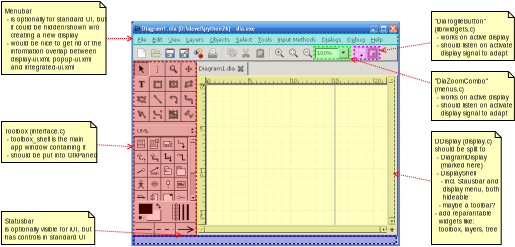 <?xml version="1.0" encoding="UTF-8"?>
<dia:diagram xmlns:dia="http://www.lysator.liu.se/~alla/dia/">
  <dia:layer name="Background" visible="true" active="true">
    <dia:object type="Standard - Image" version="0" id="O0">
      <dia:attribute name="obj_pos">
        <dia:point val="14,9"/>
      </dia:attribute>
      <dia:attribute name="obj_bb">
        <dia:rectangle val="14,9;40.851,31.459"/>
      </dia:attribute>
      <dia:attribute name="elem_corner">
        <dia:point val="14,9"/>
      </dia:attribute>
      <dia:attribute name="elem_width">
        <dia:real val="26.851"/>
      </dia:attribute>
      <dia:attribute name="elem_height">
        <dia:real val="22.459"/>
      </dia:attribute>
      <dia:attribute name="border_width">
        <dia:real val="0.05"/>
      </dia:attribute>
      <dia:attribute name="line_style">
        <dia:enum val="1"/>
      </dia:attribute>
      <dia:attribute name="draw_border">
        <dia:boolean val="false"/>
      </dia:attribute>
      <dia:attribute name="keep_aspect">
        <dia:boolean val="true"/>
      </dia:attribute>
      <dia:attribute name="file">
        <dia:string>##</dia:string>
      </dia:attribute>
      <dia:attribute name="inline_data">
        <dia:boolean val="true"/>
      </dia:attribute>
      <dia:attribute name="pixbuf">
        <dia:composite type="pixbuf">
          <dia:attribute name="data">
            <dia:data>iVBORw0KGgoAAAANSUhEUgAAAoIAAAIZCAYAAAAyUV6VAAAABHNCSVQICAgIfAhkiAAAIABJREFU
eJzsnXd4FNXXgN/Zkh4SCJAEQgkldFGQKmAIIE2qSJXepSvWn4JgQQUFBASkg4CUT3pRERApAqIi
IBB6KEkgCYb07O7M98dmN7vJbupuALnv82wmM/fOueeWuXv23DISoJCFmp02Zb0kEAgEAoFAIHiM
qdOlESW07gSWlyilNXDwQhoaywgmA/CFF2tTo06Zh6KkQCAQCAQCgcCxnD9zhx+3HQeg92stzdcl
MjyCNTttMhuAKhVEpesfiqICgUAgEAgEAscS4KJBljMMwp1nGfdWCw5eSDMagpZGYGSqMAAFAoFA
IBAI/osEumnMxmCdLo0yh4Zr1ClDRFL6w9RNIBAIBAKBQOBEIpLSqVGnDD/uPAuAxuQNBNAZpIep
m0AgEAgEAoGgCHjhxdr8/OMfaNxKlSAwyJeLsakPWyeBQCAQCAQCh5Eem0hqSjrRl2MKLcurhAfF
A4rhVrqY02WjKDy4fd8hskuUL45v2eKoXTPXB1+MNRAY5IvWy9s4NKwCZFlV6MQEAoFAIBAIHhVS
U9K5H3Gfbl2qFUqODJz98xbRUQ/wL+nrdNmJd2K4H3Gf8XUiCfFKQqUoqFBAUTCN3UpZdv+TFCXj
ujFMQuFckg+bI9L4Fyhe0d8qvkolAxgNQUUDhiTZpoIp8THcvXoagNJVnsHdqzhIYghZIBAIBALB
o0305RjatKxEfJpMYpptOwcwG1dZN1Y2XfdyVVGpcmmuHLhGyQw5zpY9rnYkJaUYbt1NRCvr0ch6
1IqCOsPgUymyWYZKkc1HlSKjUWTUioGqPiXoGWRg5nlXigWWskpfcTMeNSZ1dLps+0oDcOv8SfZ+
MQiAjm+to0zNZqi1LnYzLBAIBAKBQPCoYFAU7icZCiUjTm+guNr4v6W95EzZVT0eoL4ajh+gl9TE
uXqDIqNkeAcVBSSMxqCiGI1AGRkUBYMiIykGiLtH1QrFs8k2YjQjzQPGejtDwwYl83q6To9eUaGI
YWSBQCAQCASPAbKikF44W80oR2U0pCztJWfKVhn0yAYDkiKjQo9K7Wr0+MlGQ1CtKKgUBcgYNsZ4
rlJkJEVGQUGRVChKdtkZqQJYv1nEFkF1WhJQowlPd56IV0AQkiQZTc+siOFigcApPF/VjV8uicVc
AoFAUBAMCuj0CqZ3aEjm2XVK5ls1ALKcZT032LCYssqe1TMoz3pN3ngrR9nIBhSDHpUsk6xxpVzr
zpR8uhGnPnsrQz0pm+1V/63PiPnrODE71+GpT0NWqVBk+8PWYDYEFfS67Cbtj7N6odel8O/ti5zc
+DFqjWt2Acm3qVy5MuV6LkHr7oWkUttMaMXgAPP/OoNCZLyeqdtireLM7W0cv57w3b0clX5UeK9j
CSqXdmHwiqh83zvr5VIUc1cxYnU0UPi8D2pajKZV3BmxOjpPZZ2VGd1LEuCjYfXReA5cTMmz3s7A
Mo286uXINB1NrwbeNK3sRjF347MREaezWR+d6nryfIgHSemyVXivZ71wlQzsPudYY9DRbVAgEAge
RQyA3gCZRp3tqXDZr1ufm6wkS3spu+y8o7cwu2zJlmQZRacDZCRUlHy6EWA09v786LVs8p5570sA
Sj7diNitq8CgQzGoQDZkk22JBowGZXp69s2km49eii7lAUeWjqXOi5PwKlUeSaWm190FrHLrjYun
L4psQLm6h42TatPutTV4lW+ASqO1m3HPwI8YNqAeH01pzeJXSjN4eaZFrACGdD2n9x6nRtgzdmU8
bPo19qVhZQ9Kehnt6I3vLqXrBwPyJcPPy2gUHFq5l8Z9wwqd96ZV3Pk3UcehlXth8CAg57LOyrV7
aQT4aCiZFE3SAxVaN9vzQLPq7Qws07jW/OU86ZUfPujqT9niWoavyCwPZ+arXHE1aTqZeoN20rWe
D1PeCuXTLr68tumuOU7XesXoVNcLrVri1G/RXP3jEkG1gwGITzHQ+WlvNhyOxtXT3WF6OboNCgQC
waOILCuk21kHkTuZXkFZNnrfLO2lwsg23mdftiQbUGQ9GPRIioq/PhjH0x/MA4xG318fjDPHNV0H
+OuDcXjodaBPR1FrUDIWkmS18yTJ+H1qXDUsgc6mpahB7V4CVFokFy/U7n6oVGp6Jazi6cRfedNr
I67FSqOv2ZsaNbaz8/M+vPD2booFVrXrGQSILFeD364k0+YpX95r5cXUvfEADF8WwcWDxhXKtvV5
NOhQtxg6vbWrtaD6RoXfQqczFCrvE14ohVYt8fe5aIqXK20VZq+ss3L2VgpNqnhSp6Y/9/eHU7xs
yTzp7Uyiwm/lW6+8UNXf6Nn+Y/sx6rRvmC1NR+dr2pZIYq5HodJqOetZAQD/Em5c/PUslRrXAKDj
U8XQqiV2/HyV3q+so/mwDmY9btxLp36wB6+FFmPOUccPETuiDQoEAsGjiqwU9oUZklkOWPePtmQP
X3EzV4lLBpfDKMa+bEWWQacDRYdxoz81f703iqc/WgQYjT/Lc4C/3htl/EefDoZ0o2CDnE02GG0/
sFg1fCs20a7CaToD0f8mkaBNoEnaEVrIi+jJT1y/cRVZl4pnYE08Go6GM69iCN/MDWUIGvdiduXd
ik1k6pZE2jzlS1l/T84cP875Ne2NgWODaTrtDLdiE/nxrZp4uRkNyqj4dLafimPlr8Zhq+8nViPA
x4V0vUxSmszVu6mMW30NgKNT6wBwKSqFQF8XXvjsHwC78o5OrcOpa4lUC3THy01NVHw6B/6Jp2VN
HwJ8XEhMNbDu6D1z2hGxaXzx+c/M/ayDVZ5yw6RzYqp1ZWwcG5yvvGeldDHjUPC5v2+jK+aZa1kX
rxLErskZBsis8wCs+CWRPo2LU66sD9cu3iLJzS1XvW/FJrJqZBWqBriby3vg4ssA7Jpcg+KeGr7Z
H8XKX+8xqHkpRoQFcD9JT8dZ5+3el5UVv0Ta1MtUx4mpBnOddZ9z0UpfW2kX98yciHF+Vy+aTjtj
ld6F38dRrqxPtjrPSd+jU+sQEZtGgI8WF43Kdn15e+Hi7cUrTX0AeJCQxvmf/8ClajnmDQjGw1XF
1ZsP6P3KOkJeDuWBRsuDjDYVHuVF/WAPyvl7cP7v83iXtd4CID84qw3mVEbfjQ2hvJ8r2/+I49Md
t3m7U1k61ytBRGwaveeH57ktCAQCQX7x0EUTGR/InVg5w+Yyee8yrCAFkOxt7GJ93UVSk2q4S0ys
T46y78Sl5kE23InLnO5kS7b+7m1Sz51AVtJJ1niRqPEG4HD3JjT7/hiAlRF4uHuTzGT0Caj0iaRL
Lqj9SlvJNtEAD8BoYgIKkl62+0FRuLp9GudWDObI2nf5Y+dc3t0TTtldPbmy5X0ub34LRacHICUx
ATk5MbsMy2KwuFbM25WkWzE89/5pc/jpRduQ9DJtPz5L+ZZrmP7ZQQJ8XHipXnH0CSlsmWD8Mlu2
7RKLlp6guKeGQE+JxIi7Vmn99dtV9hy9za2Df+UoD6B+sBe//n2PWcv/IsDHhT5NSrHlSDSz157D
y01Nn0Yl0CekIOll+sy5wA9X9TbzZO+zemQVAnxc2H8yEv/gGVb35ifvtmSX8TW6d9+Ztg8XV1eb
elmWtalOZZ2eqN/+Mce5fs/YeGcMCMmT3qszvsAP/hHNirV/UjXAneWDKiDpZU5dSQDgaR89+oQU
mlY1NuB9P11kWf9ydu+z1VZs6WXCP3gG+47eMraHAeWR9DInLtlO+9jRq1Rqv8F8r2fgR+byNrHi
2z9Ztu0SXm5quj/jiz4hhW+GVKJqgDu7j94x67uwb5CVLuX9XFm4OZxFa/8mwMeFF+sUs1lfzUOM
uvxxOhK/6sY8VyplrLOSvq4kRb7H3ukNre6Zv/sOAOXK+pB6999c29rDaIM5tYU+cy6QkKyjba1i
vFjdg3ZP+ZKYoqdG7ZksH1g+x7YgPuIjPuJTmE96uh61okeXlowuNRldakrGJ+M8zfJalrAs19WK
nrS09BxlA3mSbYyXs2wVCioMxk/G/oCmz9Fujaz68KPdGmWLY7pXQraSbfqYDFcNgFYtocgysq3V
wICiKJRv9ToT3HfzZfxwgj2Ko3b15l3DFK49GI5LMX8Cor8FIMktGJUiYzDYH1rKGhZ74QZlmtTK
FmfNuOpUmFoHF43RXvXzdeXu2av4+xqH88aP2kC1l1syHihT2pOke/fx8C9uljFo9BaqdGmGX82K
OcoDo7weXZZSpUszJg8x3j956Cpq9G7FpH7g7elC5O8XKNvU+F5m36rWK4Nyyi9A+ZLGL/tOnZdR
uWMTq7Cs9+aka0C9kGyyPd0yh+HV7tZz6OyVdftPzhD1R7hVnCtRKdQu50n1qiVJ3Hse9xLFctTb
FNax4xIqd2zC4H4QHOBB7KWbvPedgRY1fKhbO4DE6DOEBLqTrpMZNHoL9yPetXufb6Uy2fS3pZcl
7+28S+umQVQq40nspZt88r2BsFo+VA8pRWL0GSqWMnoRf9h3Ga8sQ8t1BnewKqPP5hymRu9WDO1S
lZLF3bh79iohgc8C8PJLy6nSpRmD+0H18t7cv36HYuUyd2p/d9JmavRuxah+UKaUB7HhEZSqXckc
Pn9oVYp7aUlI0tHx5W8JbtcQg8FAcS/jnNqVa/+kZJAffV+syrejKtFnwSWycuf4P/jVrJjtel5w
ZhvMqS34VirDjlNx9G3uz7u9KgOwbMNZSlQrT6Ug7xzvEwgEgsKQrtMjSQrJaTpMa3sBUDKHRs1O
O0nJWFNsjmK8jOmNHa6kpRsgo7+0Jzs5VZerbICkNF3OshVQKQZUij7DoMu00ZpsOWGVz6ZbjnOs
W+ZUJ6PxqEeFGklRrGQDqCQJrdpyH0EFJPQosr0JjwoqjZZFrsOQpCvI+jQU2cBIw1gktQGtZ3F+
/fUQ1atXJ1lTimJaD+MER3vSZD2Dw4yd/L2YJPM1S7a+WYsAX1d2HbnF0Im7iDo50hj/9GUSU/V4
uWmYMbU1frUqmOVEnbxAyZrlreS4+XrkKs9WfBNq10wjK+5iBGUaV7ebp5wwfZkCuJf0zvHenHT1
f7oSOZFVVk5lbZJlOv/k/67SpUFJQqr4kXo/Hjdfjxz1NoUlRb5nvubqquHfK7fxqViavyMSebZy
MTa93xAXjYrDJ2/jHVQKF23O92XV35ZetvJsKeNoeDwv1PXj00HV8XJTczs6kaWr/6BGnzCb91pi
Wef3Tl+2KgNT2q6uGuIuROBd1s/uvZbtsXuj0jxVwThsv2LNKUqEBOHp72uV/jvT9hHyUnP6vliV
4LLexF64TomQ7FsR2NL5+KeZHUCjt09kCwfntsHc2sLcXTd4NtiTkCAvzpyLZvLk7YS81DzX+wQC
gaAw6PSycYe9jHly2awcC4PQdMHe2mFFgjS9jEtGf2lPtnm7ltxkG+QcZauQ0SgGVIoBKeMD0Hjr
KbOI37rWN583+PZnfu8XCoCUcZ8GAypkK9kAkloyK2w0BCXjMmXZzgRxRVaQ9TKS5IpHqWooioIk
SeZNClMOvENQUBCJQd3wKhGMJGmQdfYNI1mnp1ZZ4xfquQv3KFmrYrb4Ab5GD0PPHiup1L6BVdia
A3cY3b4840c1BiAyLpUly07alGM6z0merfh5Pc/tuol0vWz+0stNZk665paOLdm5lbUlN+6lUKGU
OxM7VWT5n0k56m0K8wz8yKYe+/68x7OVi1ErxGgsbdp8mhIhQbneZ+s8q1624qSl6Um4dQ9Zp+d/
qy/S9KOGdG5lnPt29NgN/J+pkm27S1tlYS+f9tLKi/4DQwNx0ag4dSaad6bto2qXpuawuAQdJbyN
XkGNa+aK+zvH/sE3OICs2NK5wetH+WfdfvN5TRsrn53ZBnOr0yGtgwgJ8gKgTi1/Pv6yO2t//zdf
bUEgEAjyi84g46IBjSrTvvnlwyZ24z///jG7YS4aCZ3BgCajb7IlG7Kf28Myni3ZKq0WrYcHGrRo
1V5oNZ7UX3fIfM+pvi3Qenhyqm8L6q87hMbTm8ZbTxmv6w1oDTISWtRarZVsAElSm12Y5u1jtMjo
swwPHZ/bwvz/P2uyexlKly6NpngVfOr0Rw/4+pTFxcPPvELFHsNalaFRNV/iHqQZh8hCn0KdJe1L
txOpWtaLtyY2I6xjHfP1tyY2o1cz45fjV4t+451p+wAIqFuJUlUCs8kxneckz1b8vJ7bur77Q+PY
fYf3j5uv3YhOpmpZLzat7sn0XdF2781N192R2dOPS0inhLeLTVn2ytqWjgA3o5OpUMqd+jX8WPLL
3Rz1/vvqA54N8WXXplfQ+HrTsHpxwm8lMmzOaTAY2Hr4Dt0b+5u9QEtX/0HN7s/lep+lwWLKT1a9
LJk92PjC7/DLsXiX8TPfc+FmIs+GGF/gPWj0Fqq0rY/ajvyc6iP8ViK1KxZj5cJuBFYxtr3TZ6Os
0rJ3r9pg4J1eVQko7krsv6m0eGEJFZrXxs1Na3bTX41MooS3L/NndcS1jHEhyJlz0dnkmTy69tpg
nV7PZ57YiOPINpi1/eRWp/1Dy5Cuk1m07AQjBz/LkBcr8+0vh3O9TyAQCAqDrBhw1Uq4qxUbvr7s
uKvtx3HTShgU2dxf2pPtpra0gSQb/2VPy5ZstYsbkrcPGiUNF00x6i/LNALPjuyEq7eP1XntxTsA
qL/uENeHtkCjV0ByReXiZiUbQItkdoxoTMpJsoQ+3boAnh62B11SDDcOfE5AvX64eJXOti2MpNKi
0rqjdvVCpdai12XdmduapMj3SEzR89elf+nU9zv8qpXHrbhvtrT7fPwHa954iilvhfL3lXgu3nhA
tQrFKBfkQ0KSjhLeLowf1djsFUxM0XPkXBz/W37BSo5Jbk7ybMXP67m967LewJ2/rlE6Yz5Xn4//
YPu0Z+nQJoQWzwXneG9OuqaGx6JxtZ4HGBNvNARnTG3N6r8z9wnKrayz6gjw65k4mtX2o3pIKZJi
Tuao96g5fzN/dA2aNAjC1VVDYrKOnbvOc/9GDN6BRi/giQv/EhLkxYFfr1GmQXUURZ3rfbuOR9Oh
QWk2re7JlC1RNvUyERn+BsW8Xbl44wGNWy+hTIPq5vz9dOoez4b4mo0qrYcn+nSFA3/F0PbZ0iRF
vsezrx4iK1nrY9Dnf/Htm3V5uatxHuvpS/dp+eJKghrXylN7af+scYjTz9fNagjUlPaoOX+zdGJt
+vaog6urhutRSVZ5mdjdOBQbFZ2IX7XydttgbjiyDYJ1+8mpTnfMa4OXu4ZtP13h48V/EPJMBdo1
CmT1608zYHbubUggEAgKjCLj4aLCVU2WGXq2cbWz850EuLtIoMiZ/aUd2T988FyeVDOlZU+2ys0d
jW9J1OhxUXsRf/wAPo1acunNAbj6FM8m79KbA6j6+Wrijx/AxbckWoMbKjQobh7WsgHJNVNjqd6Q
n5WBA2qxY+8V7t/PvkeZosjEXvwB9xLBuPkGoXbxzBYnu51rm/Pbjpr/963oT7EyJfEs5WMzTo0u
TQGIvxXDnVPhBDWqjqyXuXMqnE+/epngUm706rMGMHopprwVSlq6gfoDd+Pm45lNjglb8iq1eoar
P/9pFT/r/fbk2bt+93wEAKVrWM9ZjL18m7vnbuBb0Z9/r0fnmIY9XV29rDcV/t8r1enWrAybtp7j
o+8j0Hq45qms7elo0OkJ330C34r+BNatnKveSffiibt6h8So+/hW9KdU9fJWQ5y65DQu/3SKKm3q
o/XIXNWc031piSncPXedklWDcC/hnU2v28eGA8aVvyadytQPwScoczHIxJeq8Eqb8qxY+yefrL9k
FZYan8S1jD3z8lrnpvoACGpUHe+AEmZ5ud178/h5EqPukxXLdpMQFce/N6JJjLpPQN3KFK9oXIjy
8dBatG3gbzMfBcFRbdBW+7FXpyY5waF1cfPxNJe/qc5ya0MCgUBQEBITLjOyX2tOnC78W6Ma1vVn
8dp9eHlXKRLZRzqkob76F2p0yBL8qylpnMqHkrFwREHCOHdQrWSuLlYrcsY7h8GAFrlSHZru9jDL
Bihe3I1O7SqzavU5oyE4eGBtdu2+wt27STYVTIj8CxfP0rh4lkJSP/zOedfMZpQo5sK6PVeZt/U6
s8fXpcXTpbgXk0TtVisJql/tYatY5Pwy/3nu30+m3YSDuBWzZaz/tzi1vDVgNASrt29sNzwxWYd/
5c+o1KIuLg58K0dRsmtmM7zc1Y99PgQCgaCoSU67wqSh7Tj+R2ShZTWqF8jsZXvxcK1cJLKP9nBB
unMZFQYUFJJVXkZDUFHM+xZKipxhGMqoTEdZybgmIaNGKVOZppt1ZtkApUt70rFDZVasOmscGlZJ
oFHLdle+evnXNv+f2+rYomD5zit0ey6QPu2CGdS5CokpOi5c+5f6TefjVynwkdCxqFm99zr9X6hA
Usx9XL2yvxP6v4y9+r50JZb1m8/gU64UWnftY9suvDzULF73+OdDIBAIih6FmJh4WjUO4mZkQoGl
+BV3525MPGBpKzlX9vYYLzqWKo+iS0eRQJNh3pHhETRtWZNpDBrvM65ONoYaNG7svusFxFp9d2jU
MirTFjf1hvysDBtUmx9/uML167ZfP/YoYtAbSIqJJyE6lqSYeHzKlsLd15tiFsN1Txr6dB2xV+/g
X73Cw1alSAj/+XcAQlo9azfcv3oFPEv5onF5+J7swhB94QZ+lco89vkQCASCokQmFb+SyXQMfYpK
hZhWc/VWDLsO/k1sjAcq3JwuW5+eTqkyiQx82ptOVTPf9KVIktEjmIF5mFhRMuf8ZVxXkNhyWceq
vxK4d8cLjUvm+oKKFX14oW1llq48azQERwyuzb4fLxGeMQlcIBAIBAKB4HFHlkGR0jBoo8m+nsFq
i2k7L5bLRGMojUrJHHFztmwAvUtE4WWnl0Olsr4WEuJH6xeq8s2Ks5hfvKpSq8wJCwQCgUAgEPwX
kBRXNOnlc4+YB7KaSc6UDThOtoVwSQKNJnN5tApANiho1KpsNwoEAoFAIBAI/jsoCqhUErLB4l3D
qCU0LmpiUmW8k28/TP0EAoFAIBAIBE7C4FUSjYsaLN81HBebDIB38m32LGz58LQTCAQCgUAgEDiN
9qMPAJXNtp/GVqTKVWsWpU4CgUAgEAgEAiciSRKXw89lu27TEAS4cukfpyokEAgEAoFAIHA+hw7u
sxsmVogIBAKBQCAQPKEIQ1AgEAgEAoHgCUUYggKBQCAQCARPKMIQFAgEAoFAIHhCKTJDsEpIraJK
Kl88qnoJHi6iXWTnSSuTJy2/zsYZ5fk41tHjqHNB+K/n87+UP6cago9bQT1MfR+3snrSEfUlEAhM
iP5A8DhTaEOwSkitbB8TtvarcSa2dMnPA2qpr6Me7BGjxuQanpCQWORlZY8noUOLjY1lw8bN5vax
YeNmYmNj8yXDUfVVlOW9c9dupkydbpXvO3ciiyx9E47Ks73n/XFpw0WpZ17SqhJSiylTp9sMM7Ub
R6b3OJC1Xc2e8xX79x8kISHRKt6j0n87grzm+XElp7b5X2m3+cXuPoL54VF6CB4lXQA6d+rI+QsX
qVG9WrawY8eO07lTR7y9vR6CZk8msbGxzP1qAd26dTG3lfMXLjL3qwVMGD8GPz+/h6yhc1i2fCX+
/qV5Y/JrTJ82BYBr166zZ+8PDB0y6OEqV0Cy/nB71J79x5EKFcpz504kZcoEmq/duRNJhQqOefH9
44hlu4qNjSU8/DKvv/EWX8z87D/bdz+JeX6SeWhDw/v3H2TEqDFmz0RRsXPXbqqE1GLEqDEcO3bc
Ksykr+WxsL8QmjRuxPr1G2yG7dn7A8+3aGGVpgl75TNl6nQr79X5CxfN/8fGxtr9Re8IEhISrTxp
y5avNIctW77SShdTfEuPaE51XiWkFseOHTeHg9FQMXkipkydnk1+QTj223G6devCM0/XNV+rUb0a
3bp14dhv1u3BUp+du3Zn09eS3NqzKdyy3dlrZ87I94xPZ/Jixw5WnXhwcMVsRmB+nktH5tlZmJ53
W3WYl3ATzqgTS6qE1OLPv05bpWH5nGd9PnJrj5bX8lPmTZs2Yc/eH6yu7dn7A02bNskW117955Re
TnmEvNeXrf7b2XUE4OfnR5MmjRg8cAC79+w1X7fMZ079pC3ym2dn9xVZsZdnyL0PKGibNZFT3ouC
vPaHuT2fjzoPZdXwsWPHuRcTwzeLFnA5/Byenh5FUnD79x8kKSmZy+Hn+GbRAiJu3rQZz/Rr6HL4
uUJ7Gfz8/KhQoXy2B/T8hYs0bPiszV9XOZVP6PMtiLh5CzB2OLPnfGW+L+LmLUKfb1EofXNi5qwv
ad7sOXO51KxRw6xX+3Ztsxm8vxw6xOCBA3LNk4nYuFhzOMCMz2YyauRwLoef443Jr3HlypVC52H7
jl1WRqCJZ56uy/Ydu6yuRdy8adYnKSmZ/fsP2pSZW96OHTvOtevX+WbRAr5ZtICUlBTAfjtzRr7f
efuNXIeC8/NcOjrPzsDyebdVh7mFW+KMOsnK7du3mT5tCpfDz9G+XVtWr1lrFZ7X9piV/JR5jerV
uHEjwtxO7tyJ5MaNiGwjGjnVf07p5ZTH/NSXrf67KOrIRJMmjfh5/wGbYTn1k1nJS54Bc55j46wN
54eZ57z0FwVts5B73p1Nfu2UwuT1YeMQQzC/83P27P2BDu3bmc9f7Ngh25ewo3Sx1Oe7jZus0rX8
35m0b9eWo0ePWV1bv34D9Z55xmb8nMonOLgi4eGXALh85QoB/v5mIzM8/BLBwRUdrH0m06dNsRoy
atKkkVmvMmUCrQzehIREtu/YRZMmjXLNk+W1rETfvUtCQiLe3l42w/NLTg9n1rCsbeW7jZts3pdb
3lasWk3Pl3uYz8PCQnPV09H5HjpkEKVKlmTDxk1m70HWTi0/z6Uz8uxobD3vlnWYW3hWHF0nWbGU
2aRJIxZ8vdgqPD+6FoY+fXrx6+EjgLGe+/TplS1OQfvwnPJYkPrKirPnMHSPAAAgAElEQVTryBJ7
fUlO/WRW8pJn06gRYPW/iYeV57y0gcK02bzkvaDkZW5xftt4UT2fzuChzBFct34D6+wMlzpTl/37
D1p54IpqroOpUzDNvTHNubHsLCzJqXyCgysy47OZ9OrZg4MHf2HUyOFs2LiJGtWr8fP+A/Tq2cPm
fY4gNjaW1WvWZvuCMtG+XVsWLV7C9GlT+OXQIUaPGmEOK0idz/h4Ovt+PsDCRd8Q4O/P4EEDCm3o
hoWF5jksa1ux1/Hnlres7S43nJFvMOYvLCyUSRPHk5CQyC+HDrFs+Urz8HB+6sjReXYGtp73rN6W
vNaxs+okP+RV18JSo3o11q/fwLVr17lxI8LmHFJn9OEFqS9LirqOwsJCbV7PrZ+05HHOc17aQGHa
rDO/r+3ZCZbGYH7beFE9n87goQwN9+3Ty+wKt/w4m7CwUKuVT0W5CiqsZah57s2evT/Qvl1bu3Fz
K59GDRtw7dp1wNrIbNSwgfMyALzzvyl07dLZbp2ZdDl27DgnTvxuNQRbkDr38/OjV88efLNoAaNG
DmfGZzMLnYdWYS3586/T2a7/+ddpOnfqaHUta1sJCwu1KTO3vIWFhearrTkj31kxeQ9mfJopOz91
5Og8O4OsOmStw9zCLSmKOsmNvOrqCNq3a0ubth3t9lPO6MPDwvJfX5YUZR2ZFvrZIrd+0pKwsMc3
z3lpA4Vps2FhD+/7GvLfxovy+XQ0D8UQbN+uLRs2bjYXnGlyrbPp3fNlq8muWSe+WhIWFurQtIOD
K3LjRoT5V7Y9byDkXj716j3DipWrCQ19HoDQ0OdZtHgJ9erZHmp2JK6urmadbM2X6NOnF/0HDsk2
nFSQOreM7yhat2rJli3brIzB8xcusmXLNpo0bmQVN2tb6d3zZZsyc8vb4IED2Lgp89zyl2JYWGg2
ec7I97LlK80/Hiz1eOftN8zn+akjR+fZGdh63i3rMLdwS5xRJ/klJ13HvDrSavFE1mczLCw0X2k1
adKIy+HnzFM7spJb/ec3PShYfVlSFHUUGxvLsWPHWbFqdY5Dlbn1kybykudfDh0yn1v+Dw83z3np
LwrTZnPLu7PJ73dWXvuSR5GHYgg2adKI8uXKMXPWl1QJqcXMWV/SsMGzDpGd07h/WFgonp4e5lVI
5cuVsytn8MABDl/Z2KdPL9q07Whzzo0luZVP+XJBrFu/wexxe+bpuqxbv4Hy5YIcoqe9MnznrTdY
tHiJWSe/Etm3WnFzdaVvn17ZJpcXpM4bNnjWHH/R4iW889YbOcbPC35+fkwYP4bw8EvmvP399xmb
W8eUL1fOvArM09PD7pdbbnlr0qQRwRUrmlfQuru7m8NstTNn5Lt9u7acOPm7Oa0Ro8aQnJJsNeyX
nzpydJ6dQVhY5vNuqw5zC7fEGXWSX3JqjwP69+O348fN8z/Lli1rda+jyzy3+i9IemFhea8vW/23
s+rIsh9cvWYtKSkpfLNogd2hyrz0k7byZC/PJh1GjBqTTdbDzHNe+ovCtNnc8u5s8vudldfvi0cR
qd6Qn5XunSsRfjGGYz8eZ8/CllSuWpMrl/552LoJHkM2bNzMU0/Vsblv4n+JKiFi3zpB0SHamwCM
XqmZs7407wX6JPEo5/1xeD4PHdzHkBETjCv2Rx+gyQuNCKlWku+3Xy3cYpGcfu09jLeK5MTDqqS8
/CJ+VBpQYevz/IWLnDv3j1MXrBSGvHoncstrbGzsY/Vr73Fqg/nhUep/8oul7o+6roKccXZd7t9/
0Nzf7N6zl4YNHTN6VhiK6vvW0Xl31HfAf41CGYKPUmE9SrpY8qjqZYvC6FolpBZhYaHM+Nh5G1oX
FkfVRaMmLdi0cZ1DZBUFj1MbzA+Pc74eZ90F1ji7LouXKM6IUWPYv/8gc2bPdPoWMXmhqNqvo/Mu
njvbOGT7GIHgSXrAnqS8Ch4NRJt7cnnm6bp8s2jBw1bjofC45P1xfz4fymIRgUAgEAgEAsHDRxiC
AoFAIBAIBE8odoeGDx3cV5R6CAQCgUAgEAiKGJuGoCRJRa2HQCAQCAQCgaCIsWkIPu4THwUCgUAg
EAgEuWPTEKxctWZR6yEQCAQCgUAgcBKSJNl09NmdIyjeLCIQCAQCgUDw+JPTug+xalggEAgEAoHg
CUUYggKBQCAQCARPKOLNIgKBQCAQCB5boqKiHkq6AQEBDyVdRyM8ggKBQCAQCARPKMIjKBAIBIL/
HP/1lyIMHj7eqfLtrTAV/PcosCH44MEDzp4/z53IyDzfI0kSNatXp0a1agVN9pFFb5CRZcfIUqsl
1KqCbertKD0uz32PpA17KPFyVyq/ObXwArMg61OIvrqOhJhfSU28SWpSDJKkwqNYOQKrjaNE2TYO
T1MgEDxZDBkx4WGr4BQURQGct7uHI4zonLahu2ZhNwQHBhZIvr28f7uuJQsXSsTOmwfAe/+M5aOa
87PFy3rdVjzTNb9x4wi/c4fZHwbySt8DBdL3UabAhuCZc/8QUq06vXv1Q6t1ydM9sbEx7Pv5J85f
vPifMgYXfH+W3cdugEri/S1vFErW9C6foygKXZtXYmSX/O3n6Cg9dIESxWQ/Wr76Oic3b+BmlZWU
6z6owPKycu/6/3Hz7EyCQ2pRpXFT3L1K4epWEllO50Hcef488iXpKZEEVBngsDQBzl+8yPmLF5Hz
aCmrVCpqVK9OjZCQAqdp6lBbhLbO133LV66hY8dOLF+xlCGDh1kclzFk8FAb143HX37ZT88e3Qus
b06kpetZvnIFA14ZiKeH/Wc+KTmdb5Z+w6TxY52iR1auXI1gxqefMW7cOObNm8e4ceP48ce9vPH6
RIelUdB6tCQyKpr9vxzmyvXrXL12A4BKwRWoXLEiYc83JzCgtEN0FXpYYzKa/is87K3dHPEsOJNJ
70cyenQg/v6xREdPxd9/GvNis8fz95/Ge/8Yw+3FM8VZCMz+MJBJ70dy70qRZKNIKbAhGBkdRZ++
/VEUhcTEBGRFRlEUFBTjMeOD6X8U9Ol66j3zLCd+/40L4eFUL8QX7KPE3pMRDOwZhouLlo4XlhdK
VszA9qSkpLFi4/58G4KO0ONKiQdcreeL93EVceHh+KbquPHlXIcZgjER27l97hPadB+Jh28jFMWA
JKnQp55Bn3wIL49AmneYyI+bZlCibFtc3P0dki4YDcFxYybg5uaep/h6vZ45X31RKEMQjEM4+e28
27fvSGxsLEu+WcaOHTssjkuznGced+7cyfPPhxVK15zY9/M+pk/7mPnz59CtSxdUdrzWq9asYsr7
H/Ddd9/SsX07p+lz5coVUtNlZs+ew8cff8yKFYv45JNPWLZsIR06dOW1yW8zfdoUvDw9HJJeQeoR
QJZldu7dx5btO+nUoR09X+pGcMWKIEFU1B2uXbvJlI8+pVOHdrzYrjUqlXOmbgs9BI6ioM9CUeD3
f/9nZQTmhKURmFOc0aOnGr2F/wf3nq7laJUfOoWaI6jVaElKTgQJJOMfUMwH88d0If7BA8qXq8Cz
ckOOnzzmEGMwMuomBw7tJCklKVuYl5c3oc91IDCgXKHSyA1Zr6BRq/njUiyh588XStapS7HUq+KH
wZD/8d3C6nGvooSufSs6tO+C0uocewesJD0pFb/XXsm3LEvuxiZQ2s8bULh66n2eelpP+OmfSEj4
iZioq7i5F6dyrSZUqd2HlLvv4OJTktr1mxDxz1yC639SqLQtkWUZNzd3bkVGoFKpUKlUqFXqjP/V
2c7dXN0wGAwOSz8/LFuxlOVLV7Bhwwa6dOmSp2OvXr0YPmIo77w52Sk6NXuuOVu3fs+wYaP48cfd
NKhfL1ucv8+eZeCAQWzbtpVmzzV3aPp378Yw861edB81kzVfjGLk+6v57rtv+eyzz1i5cjHDh49l
5crFjBhhPI4fP4HJr01m4JBhrPliJIPfWoacdItGLTo4VK+ckGWZDz+fjV6nY8HcLykTGIhB1mMw
GDAYDHh4VqZixYo0aFifVavX8uHns3n/zUkON36EHoInCZNxFx091eawsAnT0O97/9iP994/Y82e
wZxkPc4UerGIJKkABUnK9PwplmagZPQKgkJychLu7u4EBQUhy4347cRRoHDG4G+/H+ClHn0pVTK7
5ygq+hY//biHLh37F1h+XlAUkBVQSRL1CzkMoZp5iIKKKIwel45vJvLQClq2aIFbzCFi01KIaaHi
r7vNeWP4OwVTCEhISmXg28sY378V7VvURqN159wZHWVqvEjJKs9Qvl5V0lNjuPH3dFzdT1GmXH/0
yb/hV6Y9F89tLnC6OaFSqThy+CgqSUJSqVBJKqv/JZWKNq0f7rDHsCHD2blzJ126dGHBgvn06tXb
7nH+/HmMHTuOHTt2MGTwMKfpdPjIrwwbNoqNGzdQp3Ztm3HKBQVz/PhxevXqzcqVSx3qEfx08ku8
OWsrPy4eyoeL9/O//73LtGnT2bt3B6+99g7r1682H19//V0+/fRjxoyfyE/bVzFl/o/8uHgo1ds7
fr5rTuzcuw+dTsf82V+gUqmQZRm1WoNGrQVAb9CTkpqEm5sLQ4f2Z9Wq9ezcu4/OHV4QejhRD8F/
F5PhBmQYebnPEbQXz5asV57+780RLPTPLJUkoVJJSJKNT8Z1VcYnOTkZRVHw9PSkbNmyNG7YlKi7
97h240aB04+Ni6GkXynuRJ/lVuRp8+dO9DlKlQzgXuy9wmYxTyiKglSw9R1WSJJUqDktBdHj8smt
XDi0nNDmzXGP/5O7sQls2H2QlBc+ZV/pjgXWBWDppl/p1TWMbzYdZd/R8/hXHkT1FmsIrDoQrxJP
odK44+ZVjvJ13uXKueOotRWRdTdw8wgiPfluodK2h1qlJjT0eUJbtqRly5aEhbUkrFUrWrVqRavW
rWnTujUqldopaeeVpcuX8OKLL7Jt2zbGjBnLkSOHGTNmLHPmfknTps/xwbQp5uNzzzVj7LgxlCxZ
kmXLlxB9719mfD7L6rhx8/eF1qnZc81ZuOhrXn65J8eOHSM1TWcVnpauZ+funfTs2Yv/+7/NPOdg
j2DvcXPZv3Q4L45bw9eL5vPVV/P48MMPqVOnHiNHjqB27WfMxxEjhtO5cze2bt1Cv2FvcGzFYNqN
XsGqz4c7VKeciIyK5v+27eDtyZPNHi1Vxo+N1WtWs3rNarQaLcW8fPFw80SSJF55pRe79vxAZJTj
2n5WPUaOHsnoMaMZ/epoc189dtxY3njjLd7735Qi0wMyy8OkR1GUh+C/TVZjzp4XLy/x8irrcafw
HkGVlDH+m+W6ZPRQGX2BxrHhxKQkVqxaTkpyEimpqciycdgtNSWZ4AoVCpS+oshIksosy4Qs642/
NDUalqyalaMMtVpD/bpNqVunYYF0AJAVBUsL7Kf9e/J1f5uw9oBRhFwIp2J+9UiIOIEq6iitQkNx
TzhN5L1Ydh04weUKH1AuIBTYXWBdrt+O4cif11k4py837sl8veEwE/q15PkaGQuFFJnw468Td+tH
AFw9/EDlA3IyGq0baSnx/LbZOB+jRNALhDT6AqTCDxGpVCp+/fVwhidQhaSSjP+rVEgZxzZtHu6q
ZXsewW5dXyI2NpalS5azY8cOi+Myq3NnzB28EXGN9m3bsW3bFgYNHsK8ebPp2eMlc/jS5ct5739T
2LLle5o1a8bZs3/ha8dzWBDWzR3Lu3N2cWBxX4YNWcHly5f5/vvv2bZtGzt37rJ5XLFiJcOGDWbE
iDX8uGgwr7y+yGH65Mb+Xw7TqX1bgsoGIsuy1fDm8RPHARg4YCAAnh5epOvTUat0DBzQhwOHDtO3
p2MW/WTVA2DxwsVWcUznI0ePxNXFrUj0yGm415nlIXgy8Rs3Ls9xTSuOnxQcNjRsNPcyBoYzhomt
ZgpK0LhxYx48eGBeQCJJEr4+JVi42DlWdkLiXcaPfQPjJEX7GAwG5s2fWUhD0DoVk2FXEArjEcyP
HtdP/8CZ34/z/PPP45Fwhlt37rL311N0eG0bx/eoC73abs6qffQf2JN0vcL567HUfqYhX639FY1G
zXP1qoCkokrDz7iYFkn5yhWoXq8vGJcVIalc6TF6LZf+WsvV8GtUafCpQ4xAAJVKTVjLluZ5gSqV
GnXGnEHTNckR7t1CsHT5EvMcwTFjxpo9g6PHjGLFspUPZe7gU7Vrs2vPXrp168H27Vvp3fsVtmzZ
RJdOL7Jtx04GDxrKjh3b6datO/Pmz6FPz5cdVBpG+k6Yz77FQ2kzag2Lv1nI8oxyeO6553IcLh86
dAQHFvWj9Yg1THu1DU02nnCoXva4cv06PXt0xZDxo9QSW3NPPd29SEx6QIUK5fl5/6Ei0cMW/3U9
LJ9tW33cjh076Ny5MwDbt2+nU6dOeQoPDw9n8mTjMzZr1ixCLKY8nT59ms2bN/Phhx86LB8CgaMo
tCGokiSbC0OskDKmCgI+xYplripGoVixYoVVwa7BEp8QSXxC7vsclg14CoOsL5QOsqzYcowWCH0h
XIJ51UNRZA6tHk/nHkPwTDrL9Zu32HfsDJ3f3E1gSFPY82uh9Djyx2Vw8Ubl6UdKuoGYf5OQrynU
ero+s1f/glajpuFTwahULoQ0Xcr5X3rh7rmLoOBqSJIHhvQrREVc5OLZP6kV+n+o1K4F1iUrapWK
Q7/8muEJVGdMbTAZgkZjs/UjNEdw3rx59O7dm3nz5jF86IiHOnewdavWfP/9ZoYPN84VfL5FS06e
+oPmzVvy22/H6Nu3HwsWzKN7124OSc+StXPH8r85u9i/sB9Dh68yl8O2bVszjOWtvPrqGPP51q1b
6d27N8OGDWbYiDXsWzy0SD2CV6/dILhCMAaDAY1ay6rVqzh+4riVEThy9EjUajWNGjaif//+qNUa
/Er4ceXadafpkdUbaMnihYuRFblI9LBVHoDTy8P0fWHrx97p06c5ceKEOc77779P+fLlqVu3bq7h
s2fPZv58o1NjxowZLFy4EID4+Hjef/99li5d6rA85MasL2azaLH99EaNHMbk1ycVmT6CRxuHegQt
F4aYPYQWi0isPYSmuIVHUZQCrbK1vL+wGGTr/BR0aFhRjMacs/WIDD/GfcWfYspdLl6+xIET/xDU
7iOjEVhIPfQGmXnf/szgkSOISkw3qxMXn8z5qwrV6tRj5ooDvDtczTM1y6PWelGt2Wr+PtgDN3df
SgfNJi7qd079uouaLTejcSn8jwVLVCo1Ya3CrFcMq40rhh8Vliz7hhXLVrJ+/XrGjBnD1q1bGDNm
DGPGvWr2CJqMn6xHW8aQo1YTu7poaN6sOWvXfku/fq+wZOk3NGnclAO/7Gfsq+PYsOE72rR5AVcX
x7+0qM/4eexbPJRWI9ewZOliC49gMxYsmE/Pnr2YP38+vXv3Zv78+YwdO9bsEdz3dT9av7q2SD2C
AEi2vX+2o0qo1WrjDgxCD+fqYYd9+/bRv3/m4sL+/fuzY8cOsyGYU/iiRYvMxp/l/0uXLmXixImU
Ll00+zMCvP7aRCIjo9i2fWe2sC6dX+T11xy3x6Y9ruXxZRN5jSdwHg4wBDMeUltbx9jyDmbENXkI
HYGiKKSlFtyj5xBD0CCjKJCQrMPbQ1ugoeGEFB2KohTOEMyjHm+s+5K/IlTci95GSGmFnh8cpmT5
pxyix8Y9J2n2fHMS9WqSUlOxHKy+n5DCxev3qFbraWYs28+UkW2oHVIWrZsfNZqv4fjPvanT4BZ/
n9hP9earcPUo2K7zlsTExPDN0uVUqFiBBw8ekJScZPQEqiWrbWNskZaaxseffsbIYUMpWbJkoXXJ
K8OGDGf79u0Znr8F9O7dmwULFuTqEbRnDDlyNfGNiGuEhoaydu23DB40hPkL5jFxwiQ2bdrIc02b
cu6fv3nKgXMDTaz/ahz/m7OLHxf0ZeioNRYewW0ZRu8Wxo41Gr9jxxqH000ewcEjVxe5R7BScAWi
ou7g4VkZvUHPwAEDzXMCR44eCVjP1TPIBtRqDbdu3aJycEWn6TF23Fi7XsGRo0fy9YKvi0QPy/Kw
hbPKIycmT57M66+/bj4PCQmxupZT+KhRo4iIiABg1KhRAPz222/8+++/hIU5b39PW0iSxKczPuLu
3Xsc++24+XqTxo34dMZHD33qizOxXOlrOre1yOODDz6wK2Ocn59dWWLVsA1Mq4NNK4OtVw6rrD6m
Cfkqi2uOQFEU0tP0Bf44yiOoKAobDl7lQbIu9xuykJCsY+Mv11AUBX0hvJt50SM16T5nr0RTP9id
vhPmMWD2lUwjsJB66A0ya7YeI7hqVWRZsftbPiXdQLVqIbw5azOJSakAuHoGUa3ZMv46vp/KDefg
4VP4t88kp6Swet13jBg5iti4OK5evUpERAQ3Im5w40YEN67f4Mb1G1y9etXmJzYujuHDR7J67XqS
U1IKrU9eMa0a3rp1C6+++ipHjhxm/PjxLFn2TZbVxEesVhUfOXKYsWPHcvjwYbMx1KmT8Q0ljuKp
2rXZs2cnL73Ug/nz59G920ssWfoNXbt2Y/P3m51iBAL0y5gjGDZyNcssVlU3bdqUefPm8dxzzZg/
fz7NmhmPXbp0MXsEf/r6FVqPXMa3X4xyim62qFyxIteu3UQ2GEhJtd7nVK1Wo1Zb//hQZBm1Ss3Z
f8471PDJSQ9b/Nf1cBaTJk1i7NixjB07lkmTJhEfH8+qVauYPHky4eHhdO7cmc6dOxMeHl4k+mi1
Wr5eMJe6dY19e926T/H1grlotdoiSf9h8VHN+URHG7eJsmcEWjL9g+nmT2FlPa44xCMoZSwTsTf0
a/YS2vMQFhqZ1PTCzPEr/Mt5ZVlBVhR++TuSw+eijYsP1JLxaLGVjrksFAUl4x6DLCMbMo6y8ehM
PdS6fwnpOptErTcLTioox39zmB4atYoPJ3bl44XLGDFqMGpfd/MiZhetmvIBvpQt5cntiCvolDQW
TeuPl6eb+X4Pn2o8024faq1Xgcsgsyxk1q3fQNsX2nL23N+UKRPIDz/lbxV0mTKBnDlzmhfatGXd
+g0MGTTA6ZvbGgwGhg0ZztatW+natRtbtmyhe/fubNu2zcojaDl30PLobI8gGOcK7tixnbZt23Hu
n3N0aN+RrVu30DVjEr0zMM0R3D23N0PHrmXnzp107tyZLVuMw+Y7d+5k3LhxbN++nQkTJrB161Ya
NGjA9I+mMWRU0XsEw55vxpSPPqNBw/q4ubmQlJyIp4exXTdq2MgqrmkV7Z3bUWzZvosZH7znND0g
u0fSdA4UmR6W5ZEVZ5aHswgJCWH79u3m8y+++IKBAwfi4+PD22+/bXP+oLPx9vZmyeIFTH7zHWZ9
PgNvb+8iSRdyfoewY941fN9uWF42kwajETjlgynZjgWR9TjjsIk8Vq5mi6HfHBeROAhZhriY+9y+
cwvj5tb5c3tfCr+Eh6c723avwd+/HI3qPZ8vGQoKOoMBWZZJSErhwd3rBOjOoKTG5Hqv1iuA2+qa
KK6l8SvuhbubC/qM4d388qjo8Wztinz5Vg/emLmCvv164O1WkjKlilG2dDFcSebksV95tW9L2jXP
9BylxcVxcfZX3Dt6jKQ7kXiWCaRU0yZUmzQe1xIl8q8EsHX7DsqVL09oaEv0eh3p6WkFkuPi4oZW
o+H2nVts3b6D7l27FEhOXpBl46sal61YyqKvF7Nt2zZ69OjBtm3b6NKlC6NeHWlz7uC2bdsYP348
27Zts2sMvf/OWw7T09VFQ40aNTl85FdCn2/J7j27aNSwkVPmBpoweQRbjVplXlX93Xfrad68OQsW
LGDcuHGMfnUkw4aOYOSo4QwbOoLpH37AsKEj2P1VXzpN2sDUUa1osvl3p+loSWCAP506tGPV6rUM
HdqfhOQHpOvT8XT3on///khIGGQDinkrFYlPZ82ie+cXHfq+36x6TPtwKq4ubni6eyErMhISXy/4
usj1sCwPjUaDhGR8VamT9ciJWbNmER4ebl7xGx4ezqxZs/IcbmL//v2AcacMwO78waKgRIkSLF9q
f4HQfxHTm0Xy8jYQSyOwsLIeVxzaa5uGhLMtDrG1iCRjIYkjUBSF6zeu06JZK556qgFpaYn5lqHR
uKLXKyxb8RV1azXE3S1/7yc1GIxetHtx8VTQn6FdaCNq16qNSqUyb5Xj4eGBu7u7+ejm5sZP+35i
zeadRLqFEf8gGRcXbaEWvjwqegQHleSb6f154/NNuClpVCtfjD9/P8WztcqydtZwvC28gDG/neCP
SZOpXLcuwa1aoVYg/uZN7p45x/62HWkwby4lG+d/a5+Tp07xxuQ3uXz5UrZhuPwiyzINGjRk1hcz
nWoISpJEamoqo0eOYuToEQwbMpxRo0cwbOgI89HW3MHevXuzfft2OnfubNcYKgy37kSzbGpXuk1Y
yZa5g8zHdxcd54cf99L2hXZ8MqpRtvCh07YSVMYx74s2eQS3fdmTYRPWZ5RDV7Zs2WI2gocNHcGp
U6eY8clnLF26hGFDR7B5/ni6jF7FvsVD6T+5aL8QX2zXmg8/n82q1evp3683epWOxKQHqNWajOFh
DWqVmju3o/h01ixi42KpVqWi0MPJetijdevWrFmzxrzNy5o1a+jRo0eewwHu3r3LnDlzWLNmjfma
rfmDAmuSkpL4888/OXnyJAANGjTgmWeewdPTM19y8vpmERNZPYK5yfovzhF0ys/3rN7BnN4/7Bhk
UlNTqVC+KsnJ/5KcEp9vCe7uxdDrVKSnp+TbCATQ6WUMsozBoEBqLHWfqktaWhor16zhwYN/8fUt
wVuTJ+Ph4YGnpyceHh7cv3+fmjVqIievQF3M+AtYNsik6wtugD0qegCU8PHk66mvMHXeNm5F3Wfq
mPbUCQmyipMWF8fv4ybQuGUYPt7epF+9hi4mBveUFMqVLo1vrdqcHDeBsB92FcgzqCgK169fL1Q+
TJQtG1Qkk6w9PDxQkpJ4Y9IE4uPjeW3CeOLj43l94gS+mPsVy5LrKyEAACAASURBVJYs57vv1vPq
q6+yY8d2sxHUtWtXtm7datMYuh93l0D/gnlWTUbg9JWn2b74NSZ+eYCflo1l2PQdfDOtFyOmbuDL
11oxbPoOjm14m4lfHuDwpo94d9FxPhnVyGHGYD/zPoIrWbp8CUsWL2XDhg107drVnP9Rr47kk49m
sHDRQl5o8wKb5o2h84gv2T2/P90nb2Laq21oWoSrhlUqFe+/OYmde/cx8fV3GTygD+WCyuFXsgSS
InHr1i3O/nOeLdt30b3zi1SrUpG5CxYTF59I5w5tHbaJstAjE8tn2PS/aZ543bp1iYiIMF/fvn27
ecVwXsIB5s2bx7vvvouPj4/5mmn+IGDTgyiAP//8k9mzZ7Nv3z7AaHRPmjSJZs2a5UvORzXnMy/W
+twelsafrWFhW7IuUCtf+jwOOG0cJ6t30L6HsPAkJiXi5emNVqslJTUGnT413zI8JF+io+9Q3Kdg
K0P1hsxVtpIkmT1Q9+Puoqo5hNh/luPt7YmHh3EYJCYmhvv375OSsQBBpZIAKcOIK7gB9qjoYcLV
RcOM117KeKdo9rl1F2d/RYWyQfh6uGM4fRr3lGS0ySmkJSaScO0a3o0aUaZsEBdnf8VTH36Q7/Ql
lQqVWsW6dWsLlY++fftllI1zMX3BeHl5IcsypUqVQqfTUbp0aXS6dLtzB02rZ20ZQ/fj7lKzRvUC
67RsalfeXXSc2W91IbT3B8x5rSXDpu9g77zetB68hG3btvDiqK/Z+sXLdH19E3Nea0m3CSv5ZFQj
hk3fwdIpnZi65Fihy8bkEdz8+UsMe30jW7Zs4eWXX2br1q106dKFnTt3MnTwMJYuXcILbV7gu3kT
6Tr8C3bPH0D7MauKfI6gCZVKRecOL9CgXl32/3KYH/cd4Oo142s1KwVXoHLFisz44D3z8GdcfCL+
pXzYd+Ag6Todg/r1Eno4UI/cFgd26tQpxzi5hdvaNDrr/EFBdk6ePMm+ffuML53AuFVPs2bN8m0I
5pesxt+TiPMm9GSQzYOSxUPoCNxcPWjYsAkqtYqUtHjza5Tyg0rSEhl1k+K+BTUEDRhk2WwAq1Qq
3NyMw59SxmbIpkUGJuPr/v37yKZ7MsIMsowuj/tsPcp6WCJJ2DQCAWKOHuPpSpXRn/4b97RU3JJT
MCQnIyUlkQ6kXrpEyTp1uHC0YIaERqVCqzE285w20s2JkaNHotVoCj28nFdMz4xarTZuvqvVkp6W
hlqttjt3cMeOHXTr1o3t27dbGUPXr1+i4bPPotfrjXuyFcCj2W3CSn5c9S6hvT+gTq0QmLCSnxf2
o0HfBVz6bSM9+r/FjtUzaD5oET8v7Ee3CSut4nWbsNIh5dJ3gnEfwXavrmLN4k/oP/LdbMPnS5Yt
Zujg4ayfM4YuI2aya15/Ooxdza55/en59vdFv4+gBYEB/vTr9VKu8Tp3aMu+Awcp6evNocNHABxm
hAk9BE8qWV8bZ9oixpJ5sbHZrj0JFMgQzK+hZfrysfX+YUuZ+V2NmZRk3IJApZIIKhtEenoS6enJ
+ZIBoNW4IRsUbty4StmA4HzfrwB6vQFZVsx58PT0tPmr0dL4un//Pp6enhlGmzHcYJDR6QrmiXtU
9MgPSXcicX+qLrqTJ3HVapEUBVVSEpLBgAqQExNx8/Ii6U7+Nh015Vmt1aB1tV4pWRC0ri6oMwxK
01zLokClUqHT6dBotMTHxzN6hP25g8NHDGXY0BEsXf4Nw4YM5270bWrVqElc3H18fX3R6/X53jpC
URS2zB3ExC8PMOe1llRfcIgtcweZPX3vLz5CWloa7fpM5pNXW5ivV577s9V9tRcfMf84yS+mNxGt
mzOO/83dxXefdKP72FVs/KwHfcauYpPFse/YVWye2ZPOY1exa94AOoxdxY6v+tNxbKZH0GAwPBKv
EbRH357dSdfpOHT4yEM1foQegqKkQYMGtG7d2mpouEGDBkWqwzg/P+bFxjIvNtamofhfpUCGYEH2
3TN2ullmClr0wwWRGR//ALVKjV6fjqurOyqVK77FKuRbjlbjSboujei7kVQMqpGve2VZpmQxN27d
uYu/fyniMqYnmgwrH58SxJ9ZiKen8e0Y9+7dMxtf6enpFvNIjFaywZDpiTMYDHn2Qj0qeuQXjzKB
JCYm4ubmRnJcHAajBqSD8X8vL1ITE/Esk78tBkw663R6AgPK8P77Uwuta3p6eqaXTuN0Z7oZrVaL
TqfDx6cY8fEPeG38OKKiohgzeiS3b99h9Ijh3LwZwagRw7l1M4LRw4dz+84dypULIjYulgD/ANLT
03B3d8932mlpaXSbsJJtM7vQbcJKZowxGntbv3j5/9m77/iqyvuB459zzr333H1zMyAkYUMYYSob
UcCBE+2y1oGzFGtbtcNqW3G0/dVWrQri1jpbV60bByAishQU2UtGAmSSndxxxu+Pm8QACSM5SQ7w
vF+vvMg99+S53+deDvnyjO/hij+8QnFxMcFQiIKCAi677WXevP9HXHf3O9x34+n86r75DT9XWFhE
amoqinJ0CZimaYDEvtJ9/KRuRPCcG57lnVnTOP+Xz/HO7Gmc/4vnvnt8wJ/vzp7Geb94jndnTePS
P73JXT8/k+HPf4ZpGrjdbtsmg/VJTuPkx+V0WrZWT8Qh2M3w4cP3WxNYv1nkaB1pQekDj9c/rk8G
m2tLbBaBujtOGA3fH+0/pI3vRCIjYxiJZKN+RPBo2+vbazDPPPcYbrXl96JN5Kgy3bN6Ewoe3YL6
aDTKL89L557Xd6LrOqrqxTTNht24jz3yKDU1NYDZMBKhqiqdO3duSH5N0yTJ5wIJHIpEbU0USYbq
6hqCwSOr+2SXOI5W2rix5K9ZR/e+falavpwoiURQA6KAs29fCoqKSBs39qja1TSNYUOGcN99/7Ck
YDgkRp6HDh6CpmntlgjWXw8ulwtd10lODhONxujWrRu1tbVk9+1LdXUVAwb0p7Kyiv79+1NVVVV3
vJrMjAx03WhREphY16mw9tPnGXbxLL5+9VcNSeDpP32KvXt3M3jQIKoqq0hKCrNq1VdMuvaJhmTw
nfu/x7CLZ7F87mP86Kd3Ul1d3aK/R+Xl5bicLv794C+49Z9v88Gj1/HjW19P/Pn71/d/fMCfF9c9
f/Gtr/Pu7Ku44jePkZubS1ZWFrFYDLUV/260tcbJT8Dv5p25H3VI4iPiENqDz+ezZE1gYndvfcmX
RCI3u4kZ3/qSMPV1Ag88b3ZJyX7P1SeKYrNII53S0lj11UpOGn5yi5JBCQnDMFi5aiWd0tJaFEMo
FKR3zxx69ji6UbzmyJJMKHR097WNxzW0aCVnZ1fy3gadmCaRFlSZPuO6I5rqNgwDzXSyeuXqxAEz
Ud56bB8n0WgUOLJfnHaJ42j1u/lXLJhyHqGcQfhHj6ZmyxaMqiokvx9n375UKgp7ducx+ZmjW99n
miaDcnLYvG0ro0eNomevHi2O0TRNNqzfyObNmxmUk2NZYnm06kdlPZ7Emk+nM4BpmrhcYUzTJDU1
BdM0cbtTMAwDtzu57nm5Rf9pq5+W/t41t/P6U3cx7OJZPDXzAr5347NUVpSSM3Ag8XiccDiJyqoq
Bg0exNo1a5lw1WMN53354RP88Lo7iEYjLbpFXzwex+fzkZubyy/vfpG///Z7XPLLB/nLr87mit88
flR/Tvvt43y7bgkDvj+N6upqwsnho46nvV112Y9xOZ28M/cjLjj7TBGHTeIQ7KvkBz/g5h/s5YE/
37HfaF5TGid6hzvn5tv3UsIPYNtGq0PucNJJ18w3vz+1F5s3FbP0o+XMfXQSvfsOZNuW9c3+kK7r
lJTsY9OWLRQUFbYqgM5pnejXty8pKcntthjfSpFIhLy83eTm5VFRVYOmtTJJkCTcLidds9Lp1bMH
fv+R3WHDLnG0RPGyFXzxyxvJyMwiOS0Nt99PbVUVpUVF7Nmd16I6gvXvx+YtW1i9dg0VFZWtijEc
TmLY4CH06tmTrKzMhg04h9O770CAQ15PdpeYnk2MDLvdbmpra/B4vRi6gdv93YhadXU1iuKgvLyc
YDBITU0NgWBgv/OONhk1DINoNIYsyxQVFeLz+dmzZw9dMjIoLiqiU6dO5OXlkZ6ezq5duWR1zWLn
jh107daNnTt20qNHd3bs2EnPXj0pLiqiW7duaFocvz9Qt4npyP7NOR4+xxPNooXzuGb6jWzdvK6j
Q7Fc/d/Hfz05q81eo7n37kivhfrzmmLNnUW+e/38/PyG78dPmMz115tHVEOw/vnmzqufIr7zzju5
/nqTRx+V+PyzBQ3Pp6entyj2jtD4ejjn+k8Ye9Zosvul8sbb37ZsRFCSJJKTw4wacXLdQu6WBSZJ
35U4setancNxuVxkZWWSmpaKrumtHi1K7PSVUFX1qKat7BJHS6SOGcXkD99j0wOz2HzAnUUmP/N4
i+oHOhwOgsEAffv0oWfPug1ArXlPJAmHohAMBo5qWvh4SBzq+xsKBTFNE1VNSowwuva/ZutL3nTu
3KluWULdbnVXy69tSZLweNzouk5GRgaaptG/fz90XScp1BtN0xgwoD+xWIzBg3OIRCIMHTqUSCTC
8OFDqamtZfjwYcTjMVL69wPTRJa9DW0fqePhczwRddTofXvoqN+Zdr8W6hO2ktmHLijd+Hhz5zUe
Lbz59r1cf30XLr+07fvQ3lo0IigIgiAIgmAHjUcE29PxMiJ4dPVaBEEQBEEQhOOGSAQFQRAEQRBO
UO1XDE0QBEEQBMFix9IUrR2JEUFBEARBEIQTVLMjgosWzmvPOARBEARBEIR21mQieKyWchEEQRAE
QRCOXJOJ4PFYgFMQBEEQBEHYX5OJ4Jv/+297x3FEfnPL7R0dwkEkSbJl0VI7xiVJEls3rztkxXnh
+CDqkAqCIBwbml0j+Nvfz2zPOA4rHo8B9voF03gdpYjr0OpjEsXKTwx9snPEzIIgCMIx4JDlYxYv
mt9ecQiCcJwQG80EQRCOHaJ8jCAIgiAIwglKJIKCIAiCIAgnKJEICoIgCIIgnKBEIigIgiAIgnCC
siQRHD9hMkOHj8Tj8VrRnCAIgiAIgtAODrlr+EiVlJTw9NNPc/31M9idu5OSkiIrmrXUoWrXdUQ5
E9M0D6rzJ0mSuKuLIAiCIAjtxpIRQS0e5z//+Q8TJ04iGEoms2sPWyY0jROtjkq6TNNE13XKysp4
9bX/Mv1nN9B/4FCy+w/mlt//kTmPPEZeXl67x9WcvLw8dF23XXFqQRAEQRBaz5pEUNcIBoOsWrWK
nEGD2LhhE32yB+JyqVY0b5n6Ubj6u260d3JjmibxeJy5H3zI5DPO4cNlG8mZfCk33/Mvbv7bU6QP
Pp1vtpdx0fd/zNy5H7ZrbE3Z9u12Jk6ewq7cXCKRCIZhdHRIJ6w+2TmWtmeaJs++9DKXXT2DR596
tsnPVtcNZj/2FJddM4MXXn7d0tcXBEEQ7MGSRNDQdQKBAABlZWWce955PPDAg/QbMJikcLIVL9Fq
27asP2gKuKljbaU+Cdy7N58/3X4XF113G6eddymjRw7nuh+eyU9/dCYXnTmW8y76AVOv+jV/mnln
h44M7ty5i+k/u4E77riDM886j81btlJbW9vhyaDVCdGxyIr34LmXXmHd+o1cfunF5BcUcv+sR/b7
bHXd4B8PPkxZWTnXXXUFq79Zy4siGRQEQTjuWJMIGgahUKjhsWma3HPPPZx//vmkdcqgS0ZXwH5T
xe3JMAyqq6t56+13GDPlEnoPPIn0TimMHNiT5KQg3TPTmTBiEGeOG8LJJw3npNMu4JVXO+aez7m5
eZx+5jlcfPHFfPDBBwD84IeXsO3b7USjsTZJBvtk5+z39cCDs1iwYCGVlVX7nXes3rascd9ay4r3
4KP5Cxk/ZhS6FuPM0ydRWV3DvQ89gq4bDUmgrmmcdcYkYvEop54ylg/nL2z16wqCIAj2YkkiaJoG
wWDwoOOfffYZQ4cOpaCwmF69s3E6nVa83DHHNE1isTjl5RUsXbqcoePOwO9xUVEdYXNuMYWlVVTV
xtGQ6dU1g/69shgwfCzr12/okLV5GRldWPXlMiZPPIXly5cz5+GHePaZJ/F6PMTj8TaLaevmdQ1f
0664DI/Hw29+9/uDksFjUX2/7GLC+DGsXrMOn9/P3j27OfuMiVRXVXHfQ3O496E5iSTwzEnkFxTg
8/lY8eUqTh03pqPDFgRBECxmWR3BphJBgPz8fCZMmMBzz79A/wFDCASaPu94lkgEY1RWVfHlylWE
Q0l43C5MEzbnFpFbWE5ReTXVtTEcDgcDe2XgUt18uuizdk0Ec3MTG0MAVNVFcnJiWj8lJZlOndII
h8Ooqos9e/ai63qbThOnpKQwduxorr5yGu/P/aDheOMRtcrKKl559fWGkbann3n2oHbefe99+mTn
MH3GDSxduny/n++TncPSpcuZPuOGhuOHa7NPdg5ffb2amXfcTZ/sHGbecTclJSVs2LjpoGOtcWDc
B8ZwNO9BU352zTQ8Hg+LPltKWlonCgoKOHvK6VRVVxGPx5ly5mSKCgtJSUlm7ofzSQqFuPbKS1vV
J0EQBMF+LEkEJUnab2r4QLquc9ttt3HpZZfRtXtvOqdnWPGyxwzTNNE0jUhtbd1mFZOAx4VhJKbh
NuwsZFd+GcVl1RSX11BREyEWjTb8bHvYtSuXSadPobq6Bk3TcDqdBIOJdZ8+n49QKEgwGMDpdDLp
9Cls376DaDTakDi2lbFjRzN/wSdNPnfvff9kwinjG0bbBg4YwLvvvd/w/IIFC4HEaNwTj82hZN/B
yVnJvhKeeGxOw2jd4doE2L17N3ffNZOtm9dxztlTuO2PM9m2bdt+x55/4aUW93nBgoVUV9c0xL0r
N7fZc48k3qbIssxvb/w5brebBYsWEw6nUFhQyNlnns7pkyZQUJhPMJjE+x/OJzmcxK9/OQNZFvXn
BUEQjjeW/Muu61rD6NGhvPfeewwbNoya2hjde/ZBUSwpY3hMME0TwzAZOXIEhcUlBHwq4YAbTJN4
XGPd9nx2FZSyt7iMRSs3U1NdxYD+/doltqKiYiafcTa33HILBQUFVFVVN1kypr70zbnnnsvZ505l
w4ZNRCKRNk8G6xO6A91910wyMro0PB47djRvv/New+OXX32N0049teFx4+/rnX/euUfV5oE/M3bs
aBYsWHjQsTmPPH6YXjXv5Vdf49xzzm543Pj7Ax1JvM1JJIM34PW4mb9wEYFgiMKiQgoK8vH7A8z9
eB7JSUnc/AuRBAqCIByvLMnEdF0nKSnpiM7dtWsXl112GStWrCArqxuff7bAihBsTZIkHE4Hquri
5JOGsWb5J3TL7MKgPhl8u3sfFdVRIpEYX23YhWJEyNtbwMavlnHSySe1ea3Dmpoaxo4/jQceeIAF
Cxbwj3/846BzLpj6/f0e/+QnP6F///5cfMll/Pf1l8nu2wdVVdssWZg8eWKTx0tKSnj+hZeaTboW
LFhIIOBveNz4++Ycrs32cDRxWxGvaYJuGMTjMTRNwzQNotEosiyL+pGCIAjHOWsSQU0jHG4+ERw4
cCCTJk1iypQpjB8/HlmWKSzIxzDadiTJLiRJQnW5CAQCZGdn8/QzfySzRz98HhepIS9uh0nxvjKi
kRq27ymgIG8HKxe9yzWzH2TfvlJSU1PaLDa32828j97njLMSI1pzHn6IlJRkfD4fkEgCn33mSTxe
D15v4haCD816hI0bN/K3v96NQ1GIxeK4XK42iW/p0uVMveC8Jp+77Y8zue33v+Pmm37VcKzx+rnJ
kydSWVnVkEgdyaaTw7XZHiZPPvK4WxNvYnfwbCoqKhkz8iSKiooIJ4WQJIni4iJGnTycJcu/5L6H
HuG3N/5cjAoKgiAchyybGj7UGsFbbrmFhx9+mP7Zvfl260bWrVlFXu529uzeZcXL254kSXVr7oJk
ZWYy7YrLeOXhP/HKi/9iwedf8cXqDeTl7Wbbt9+y5otFzH/9ceLxOG+9/S4rV33VpqMykiTRuXNn
3vjvKwD4vF6CgQDJ4SSS65J7j9ez37F58+Zx/733kNU1C7/fj8vltHzksqSkhKVLl/Ov555vckq3
nqomipZXVlYdtDbukot/xKeLFjU8bvz9oRyqzbbSOHm75OIf7bdBpvH3TWlJvLpu8I8HZlNaVs7Q
wQMpKi7C4/HwyaIlLFy0BK/HS3FxEScPHURRcQn3PjgHXRcFxQVBEI43Ft1ZRD9o1/DYsWPJzMwE
4KabbmLfvn3U1FQTjUaseMljjqIo+P1+OnfuxJSzzuSvf7mTHkkaC/9zL4/M/CmzZs5g+fvPkaxU
ceHU8+ndqyfz5i/gppt/S99+g8jNbZvi0pIkoaouevfqyRv/fYX09M6kpKSQnJxMOBwGwOv1EgwG
CIfDJCcn88H7bzNw4ACyMjNJSUnG5XJZMlrUuNbe8y+8RG1tLU88NqfZqdHbfv87Hnv8Sfpk53Dv
ff8kJXn/kdPJkyc2tDt9xg0HPd+SNluqcQ3Bw9UTnDx5Ij6ftyHubl27Wh7vo0/9i5J9+xjYrzdF
RYW4PR4WL11BWloqySnJLFqyArfqpmRfMUMH9Se/sIAnn33haLosCIIgHAMsWiOoEfYHGh5PnDiR
Tz75hLlz53LuuedSVlbGr3/9a/7+93vYunkDcOKtO6pPuOoTp1BSiF69enHm6ZNRHA68Hg8uVUXX
NEpLy5BlmQ8/mscf/vAHBgwYwM+u/yX3/O3PDBk8yPLYZFnG4/HQt08f4vE4qupCUZSDNoFIkoSi
KHTtmkU0GsPpdOJyOVEUpdUxHGmNvcbn9ezZg7vvmsndd81stp3zzzu3YSNHZWUVl/7kx4d8zcO1
2dTPHMmxw/XvUHEfKobDxducz5d9wciTBlNZWYmqulm+4is6d07j59ddjWmaPPTI4yxdsZIhOf2p
qCgno3MnFi9Zzoxrrzxs24IgCMKxw5qpYU1vWFM2ZcoU3nrrTdavXc2YMaOZNGkSAM8//zx5eXl0
6tTZipc8JsmyjKqqJCeHyeiSTvfu3ejduze9evYgKyuTLumdSUtLJRgKMm7cGAoLC7npppt47733
uPfee7nyquv4dvv2NozNhc/npbyiguz+g7n3/lmMHDmS//vbvYyfMJnNm7cQj8dxOBz4fN6GhNHO
Gu84fn/uB4waNaLjgrGRc886nU1bvqWisoqVX68hnBTiJz+4iL35e9mzZw8/uPB8vB43K778ipKS
MjZt/Zazz5wkNo8IgiAcZyxbI+j1ernwwgt57bVX2fHtFkpLSyjYu5snn3wCh8OBaZpce+11dO6S
heMEvcMIfDeq5na7CQYCJCWFCIVC+Hw+3G43fr+f5HASoWCQn153DQCzZs1i/vz5vPrqq5w15Xzy
du9uk9hkWUZRFFJTUnj3nf8xf/58evXqxdKlS7n3H/+Hy+UiGo0BianuY2HzQDg53FAw2ufzHlQu
5kR1+SU/ZMzIk1m7YSv9+vTm2mmXEtc0IrURampriUWjXHHJj+jerStrNm5h3OhR/ORH3z98w4Ig
CMIxxbLyMR6Ph+eff55tWzdRXVUJQElJET179+Omm27ivvvuY/Xq1bz00kucd+7Z5O5qm5GtY4Uk
SU1usJAkiWAwRJcuXZgwYTzxeJxnn3uBWbNm4Xa7ee2115g46aw2vV2ZJEl079aNu+74E1dd81Pu
uuNPpKeno6oqTqejzUvaWGn4sKE88dicjg7DdiRJ4qrLf8K0S3+MpmlomkY8HiceT5SPkSQZp9PB
Tb+YgcPhwOl0Nvt3VhAEQTh2WVrR+dutG6mu3r/URf6eXG6//XZefPFF8vPzufXWW7n44ovx+wNU
1SWM7aF334HNHtu2ZX27xXE49WsJ60vGTJ48Ebdb5bHHn+Lf//43s2bN4vY/3dbmMbhcToYNG8JL
LzyLz+clEAiQnBy2bGOI0PHqR6cVRWnYeSwIgiCcWCz7jb5i+eKDkkCA2toaSooLmT17NgAVFRX8
5S9/YUDOUKB9RxfqRzQSt3mz7+hG/VrC1NQUumZlMX78OH5986/Iy8vjRz/8Ppf8+EdtHoOiKHg8
HgYPziGraxZpaal4PB7brwkUBEEQBOHIWTYiGI/Fmn0uf+9uzjjjDCZOnEhOTg533XUXhQV7kWUJ
w2i/xeeNF7rbfdF742RQkiXC4TBTp55PSnIyznZaY1m/llFVVSRJEiOBgiAIgnCcaZeb/RqGTv7e
XD755BP27t3Dti0bqKmpbo+XbmCn6d8jVZ8MpqWmkhQK4XQ6cTqd7ZqQieRPEARBEI5f7ZIIApQU
F50Q9xW2Wn0yKNZwCYIgCIJgNTHcIwiCIAiCcIISiaAgCIIgCMIJqt2mhgVBODGcOvEMtm5e12TJ
JkEQBKFjSJLUZA1ikQgKgtAmjsUNWoIgCCeaYy4RXLRwXkeH0CQRlyAIgiAIdnSoXKDZRDAeb74u
YEexawFoEZcgCIIgCMeiJhPB39xye3vHcVj1dwSxGxHXkWsqMbViHVn9ugexJk0QBEE41jS1du/N
//23xe3d+Otb2bl9yxGf3+yIoJ3W9zQe0hRxHZ4d4zrUsHRrYjywXbv0VxAEQRAO51C/G1syKCdJ
Ejf++taj+pljbo2gIAiCIAjCieBoBjdauidA1BEUjhtiTaS99MnO6egQhEbE52Ev4vOwlxP58xCJ
oCAIgiAIwglKJILCcWvBgoX0yc6hT3YOCxYs7OhwTmj1n0PjL6FjHe6zENdP+zrU5yGun/a1Z89e
nn7m2Yb3+t333j/onI66PiKRCO9/8DGRSMSyNkUiKByXNmzcxOpvvmHr5nVs3byO1d98w4aNmzo6
rBNa/WdR/yV0rEN9DuL6aX+Huy7E9dN+5n7wIZMnTdzvvX76mWcbnu+o60PTdOZ+OJ/c3N3M/+Qz
rCoMIhJB4bi0ZMlSLrpwasPjiy6cypIlSzswIkE4dojrMX0ElwAAIABJREFURziRXXvNVfTs2aPh
8fnnncvf7rm34XFHXB+GYTBvwUIKC4sAyMvbzaLFSy1JBkUiKBy1L1au5KGH5/DAg7P55wOziUQ0
YjGto8Paz9/uuXe/C7lnzx77XchC+5s+4wb6ZOcw8467Wbp0eUeHIxyCuH7sR1w/HWfPnr3cduvv
Gh53xPWxZOkKdu7M3e/Yxo2bWPX12la3bUn5GNM0G76OhiRJDV9WWb78C5YtX45pgglc/7MZyDIo
ynevNevhRzANAxMYcfJIRo44GUWRG85ZvuILli9fgWGYmCb8+uZftjquPtNz4DTAhJ/lT+f6GTNQ
FAmXS0GSJO588K/8u9PLIIFziZNl/7cUh0PG6VRQFBlZlpg95xFmhR9JNPgpbH2i/acHCsoKefp/
z7HwhU/RnBrcBd8vuAy320F652C7xyMcGxpPZVVWVvH+3A+ora1l8uSJHRWSIBwzxPXTcUpKSnjs
8Se58Vc3dGgcp4wfw/e+9z2CofBBz1WUl1JUuLfFbbc6ETRNk1Wf/JXlK3MpKqkiGtPwelxEYzq6
rhPTDHwe10E/p8gSv7xlNl6vF5fLZVkyuGz5cmbPehQJCdc9LswnnPjcHpwuB7IkEdMiPNHlaWK3
xpBNmVET1/DNmvWoLhcOh4Jh6ny+/HMWf/Q5uqTDXfBrWpcIRiJaIgm8AyRNovTKCNu2F/PFysXs
3LGV1eu+ZlfuLuQCGRRw3eviB5f9kKRgmHPOuoBBOQMYnNMfA5BulzBlE+5q3ftkGAayLFNSUk0w
qOJwKE1+BqZp8sY7c9E1jbfefIvyijKKyouQdAlZkjFMg7Xr95Ic9h53iWCf7BxL1+KcaO01JxDw
8+OLf3jUr2f3/tq9PavZvb92b6+lmrt+7N5fu7fXlJKSEh6aNYcbf3UDKSkpR/WzbRFfUeHeViV8
zbEmEVyzl9c+2EEsFie9cyf8fpXPlywlFFQpr4iSEvY27HIqLipmx85d6LrO9y7bQ1ZmBg6HA0VR
Wt0ZAMMwkZBQDAWP28Nnmz6hs9IZl+wiZsTI1/Nxn+NGQ0MxFXJrdyKvhaAzkcRUaBXkVubi1J0Y
DgOT1k/A5xdUgAlyXMZR6WT9ro08+PQ91JbU0KtHL86/6CJ25e/kVf4DJjgUB4MmTCQQ9fLRvA/5
8OMPOG3yROIGqDUqUW+01XHJcmJVQHFJNaqqoCgKpmkAEIlE+XjefNau38Smrd9iYGJqcc44fQq+
sJ/16zbx9n2voqER+zzGur75ZGUmMW5Mz9a+Va3WeDfdn26/k7/8+U4Atm/fsd/QviAIzbvt1t+x
ffuOhukvcf0IJ5oNGzfxwIOz+Ntf7z4oCTzerg9LEsHKqig5AwcwdOgQxo0dg9fn5cyzzqOmJgbA
wH4ZXHH11WRmdmH37r28/MqrLFiwkOqqamKxWKs70ZikyKh/V3E73Xi/8TKix3V4PU46pfoJhtw4
nQp/WnAtVAEydAuNYkDviSSHvYSTPPh8Lpat+piPHn4DohD7LAaXtS6mHt2TGXf3BaRvTGLL7s2U
5xcQciQzYsTp9OnVG1V1UL3PyYSzplJTEydumrh69EcNuDnjjJPZk/cF8z/4gFq1lvNm/Jh9RZWU
7atpdVwAzz77NK/lvIgsy4RWh8gsyMRn+JCR6ZKRwekTTyc9PYvkpHSqa2PU1sYZPDCTFf9bRLee
I/EnD6K0vJakJG/rg7HQxImnkpKS3PD4zbfe5uyzp3RgRCe2V159nXPPOZtAwN8wtfXgA2LNmV2N
GzeWN996m5tv+hUgrp+OJq6f9nWoJBCOv+vDkjWCtbUxpk+/DreqkpKSgtutAuByOohrcQCcDgcB
f4Axo7PIzu7DggULcbtVJNm6/SqmafKz66bD0y4WrPuI0b2ms6+0mlhMxeNx4nTJaJqD34+YQ2l5
LYWFVVSmRqiqjqK6HLhVB5IkMaT/RNa8u5Q0Rw6hlKGWxNYv+3Sy+znYuGUl3br2J73LJKIxNwVF
lYSCbrp370+XLn0pK6uhtLwWTTPw+Vx43A6GDD2Nzl168cHc53E4IWfAGZRXWlRDSAJmJt672ntq
GVk5liQ9lZOHT0CL60SiGpGoRt7eMkBClsDpVEgyk0hTkpG9LpwOmYBftSYeC4wdM5pH58zis88+
bxghfOKxOQzo3w+w/xTF8djeqJEjuPe+f/Lv/7zC5MkTueTiHzWsb7JDfCdie41Hz+u/37p5XUN7
e/fsbfL6aa/4TrT2DvV5fPzhe81eP+0V34nU3gVTvw/A6LGn7ne8La6Pa6bfeMjnW3rbuKPR6kRQ
kiRu+N1sysvK8fl8BIOBhrVmLpeD6tp4w7mKIqOqKp3S0ljy+UJqqmssXR+YeA0Jr8dDGml4vS5i
MZ3UFB9ZGUmkpfpwOhU0zSBYVoPX7aSyOoLT4SAl2Uty2IfX6wLTJFVOJSnoxx+wKMGRJZasnEd6
l3SGDLiI0rJaVJeCz+siLcVPKORBkqCqOkZFZQRN0/F6XISTvKguhfROQUr2TWLZsnmcdd5wfPrB
6y5bwu1x4ahxICkSmqYRNkYgyRIbNxfgcTtxuRwoiozX48LndeH1uti1axN6TGdYzjCK9hmoqoPM
jJAl8bTW0KFDeGTOQzidTiZPnmiLNT1CYlfd3XfN5O67ZnZ0KEKdw10bkyeL66c9Heq97tlTXD/t
6Uj+3k+e3PbXR3vdNtWSRNDn9eJ0OHA6nTgcDgwjsdbMocj7nVffKYfDQSgYxGfxRhEAWZaQZYia
UdKSfXhUB1mZYfr0SiEl2Y/TKaHrJjU1QSoyIkSicRyKjM/nwu9TcbkcmKZJ1Iji97ss2wDx7fZP
WbdnMb179KeyIo9QMJOkJA89uiWT0SXEli1r+eqrVcTjOppmcMklV+JSFQK+xEaOSCRO3969eWfh
f/h46YskS5nApFbHNXrUSD4Y8Q7demWjlIfZ2bUUn08ls0uIQMBNOMmD36fi9TjxeJy4VSfbttWg
uj2kpKYS1ysIBtx0SvO3/k2ywJOPzyEQCHR0GIIgCILQKkdbiQValjxakgjWb/Y4sBSM3++iaF81
sH+HZFnG5XLhdDotLR8jSRIrv1rF0i+XkFuWy1fr5nHykLNISnITDnsJhVQURQZM/H6VcNiNrpvI
soTDoeBwJMq0fPXNanaV7iJWa7A7Lx+uHtvq2BaPfQvpFomV0jLcU1MZObI7qck+0jsHSE3x8uab
3/DUU08lTr4TfiJdiSInyst4PC68Xic7tm+g7MsySp1fYdyzEvi/VsfVPTOTkJzM5FFnU7wnSE1N
jKSQm8yMEN27hUlO8qK6HaguB4oiIcsSJjqaqWEYJg6Hgt/vatXUsFVD36Zp8q8nZx12qB2O/Abj
4jxxnjhPnCfOE+e11XnPPPHQIX9nbduy/oheC1r+u9SSNYLNJXMBb/PJgdX1A+stW7aCxXMXoxgK
c+95hSHa6WiamdhNLCUSGUmSkWUTp7PpEculK5ZTtLyIvcpe9Lt14M+tjstUTPAkvq+pjROLaXVT
5Q6cTgcNb4UJSLBtRzFJIW/dOU5cLgVFkTC8BoZsJNb2WWD5yq/pFE6ha2p/ohXFBAMq3buG6dEt
THp6EJ/XWbejO/H+mabJOyveJTunP7GYjiSBR3Xhdjtb9PpW/h1or2F0QRAEQbDCkQxctDVLEsHm
+P2J5KD+5sgtGeY8WoZRlygBpmFSsq+agF+luiZEUsizX2Hp5hIHI26gyRqGZFgWl/tLN8o/FWRk
dFOisipGNJqYBk7EXVcb0AQ+hU2Di+mSHiAYcJMU8uByKbhUJ+rfVeJmHH2Rbsmu4erqWhQlUbQ6
FPQQDKp07xYmLdWPz+vC4ZDr3qfEezXsN6Mxxhus1FdS+F41E0+9ECSpxXmplWssxHomQRAEQTg6
bZoI+jzfjQgapnVJ1aFIcqJ8jMvpwvzapMRfQ9DvpqoqSjyuo6qH7rJpmri8KoEHA0TiEUvKxwBc
lnUP3655n10bttGj1ylomo6m6xh1yfHPr7+eHxRezvqNBWwcUkh1dYxIJI6m6YkkEZO4opP27zSu
n/4X1nUvan1QQF7eDjK6dAUkvF4naSm+RBLoc6EoifTONE0WLl5MbkEu5jiT6O+iGLJB1YQIlZUx
otE4ut6yz7d334EN37dkRM80EyOVid1ci1sUgyAIgiB0pK2bT+mw127TRFCSEkmO2+1uy5dpcGD5
mJE9fkplZZS4lhh5O9IRyat+Mo0Pb/qIfp1G4esx2JLYaiNxLpl0JY9uuZ+CgoUMHHAuiiJTP5Ym
SRKqqhBO8tClc4Da2th+o3IfzVvIikVfcMmF09BrJDwtnIpt7PU3v2bb3k2MHTUJXTdwORW8XhW3
6mTp8uWUlVcwf8FCKsrLqKmppkqtQpn6XeHvysoo+8qqqawKUhtp+b2G69dAHG5Er/F6i0GDcnjq
iUf515Oz9jvHNKe3OA7BWpv27KFfRkZHhyHUEZ+HvRzq85CkJ8S/Ze2so6+Po1kLaLU2TQS9jUYE
Zcm6eoGH0rh8jL9uA0PAn6gjWL9R5HAL7GRZIk1Jw+fx4PW2PuECcDplemRlcuHUK/j360+wceOb
pITPI9anE9GYhlt14vW4yMwI4fU6E3UEvS4gwsNzXmLl6tVkD+rHwH6j2LGzlOTk1hdw/mbNfPZU
7uHrrV9SXFqOz+Hn4482Ul5RQW0kikN107dPX0acNJo+ffqjKD7eeOtlSs6opLyslkC4G7GoRiyu
o2l669+kOgsWLGT6jMR9HZ94bM5B9bJOOWUcc2Y/iM/ns8X6CkEQBEE4VrVJIrhmzVoAumbV3RzZ
hF27dpGd3actXm4/ifIxJhEjQlqyD6/HRVqqn2BAxels+n66jdVvKIkYERwOiWSL7pjxr60388IX
TrwOHwNTT0I23HzwwYss/OQ1xk+cyOqtK1k08FM0ScP3pY/rRv2MPet3s237NhyKwrSrruaLL7/i
54WXEJEjGEsMfnpV69bEvdL9OZQ5CuWxFWwdsYnO6Z0Y3n80Q4ZmkJ09ALcapKY2RiQap7hEJ66V
cfJJZ1FZFaWstJZYXCMc9tWNWlpzi8ANGzex+ptvGkYHH3hwFl0yujQU65x6wXn8/Z6/4nRak6AL
giAIwonM8mG6NWvXseCTTxlzcjdS6pKo2kiczz5fwrr1G9E0rc02jUiSxMpVq1jyxVJyy3P5au08
An4Vv19FdTkSpU9Mk4dmz+HBh2bzwEOzWfz5MiKROPG4nthoYhisXrOa3H25rF73JcuXvWtNcKeC
dluc6l9XEVLTOGnYhZw84iL6DRjKJ4s/Ys3mbzB/Y8IfwBxj8uZH/6UmFmXCKadz80134FMzKcov
o/Y3tRh/NOC01oekKzoxX4xoMEr3zJGMHnYdmVljCSdns6/UJG9PGftKa4hENGRFrqsXGKBX9xQG
DujMoJwM+vVJo0t6EJ/PmgLXS5Ys5aILpzY8vujCqSxZshSAa6+5ivvv+3u7JYGb9uwR7dmI3ftr
9/asZvf+2r09q9m9v3Zvz2p2j68xS0cETdPke9+/GIBB/Tpx5/0fA4ldwzu3reYvf17LK6+8RigU
bKghaLVly1fw+QeLUXSFeff/D205bP82xNo1AdyqQlSL8kSXp4ndGkM2ZVZNWsPqNRtwu1woioKB
zrIvl1KyrIS9TuvKx9TTFS1xr+D0CB5PKumhrvTrN4FFn7/DR47XMCWTuBln6ujf43Y7Cfhd7Mwt
RdcNtJiOKVmYRH8K3J3YyFNVEaG0vBaHU8Hp/K42oNfrxON21RWTVlBVJ5IEmmbU1RFM3HXE67Um
EfzbPfdy7TVXNTzu2bMHf5uSOHYs39RbEARBEOzI8kRw9VcrKCoqprS0lOqaGjRNayg67ff5iEQi
+HzeNhvVMXQDXdYxJXC7ZLZVrqS6Op29e1zEjTgFRgHqOSqaqaEYCrnVO5G+MfEpfnQTqrVKdpfn
YigGumTdurdT5l9Aylc+SvbV4A5lomk6Ab+fTmkBXC6F3j0HMOH8qdRUx4jEdPL6lRHwu5EIkJri
JJTkZdTIEfgudFJZFaW8PNLq3cy/GPoIAc1NaXkNJYOqcTkdJAU9dEkPkpbiw1+3tlJ1OXC56gtu
y0gSmGai5I0sS3WFpttnDaggCIIgCNaxNBGUJAmXy0VSOAmvz4tpGNTPAktSXWkXl9qmU3umSaIe
n2TCaomBqdMIhTxkZQYJJ3lxuRz8cd41mFUmyNAtNJKBfSaRHPYSTvLg87lY+Pl7vPu3f4NBYtTM
gvIxAwefybgxPdm5s5S9BRV4PE4y0gN0zUrC53XRpfMpDB86nN27y8gvrCIai5Oc5COjS4iMLgFC
QQ/9sk/jlPFj2LGrlO07S1odk9+nEgq58XicBANuPG4HWRlhumaFSA776jbYSA21F6HpEi/HayFn
q3eQnWjtWc3u/bV7e1aze3/t3p7V7N5fu7dnNbvH15jliaDD4SAYCDS7DvBwxZxbwzRNrp8xg+8V
XMq6jQWs67yXkn01aJpOJKITicTRdZNbRz1CaXkthYVVVKZFqKqOorocuFUHkiQxavhZ5FRPpKi4
iuIu1ZbEdsvNpwNwSuvvVkf/fp1b3whw3VVjLGnHSrfd+ju2b99Bz549ANi+fYeYEhYEQRCENmL5
ruG2SvKOlMfjpGePFHr2SOH8swce/gcEWxk3bixvvvU2N9/0KwDefOttzj57SgdHJQiCIAjHp+Nq
YdfxOkV5IhnQvx9DhwyhT3YOfbJzGDpkSEPpmHr1zx3pjb9byu673OzentXs3l+7t2c1u/fX7u1Z
ze79tXt7VrN7fI21aUFpQWiJyZMnHvIuI42fa+tkUBAEQRCOZ8fViKAgCIIgCIJw5EQiKAjNsPsu
N7u3ZzW799fu7VnN7v21e3tWs3t/7d6e1eweX2MiERQEQRAEQThBNbtGcNHCee0ZxxETcR0du8Yl
CIIgCELHazIRtOvuWxHX0bFrXMeKTXv2WDq8f6K1ZzW799fu7VnN7v21e3tWs3t/7d6e1eweX2NN
JoLNFYPuSJIkibiOgh3jEompIAiCINhLs1PD27asb884Dqnx9KaI6/DsGJeYohYEQRAE+xGbRQSh
GXbf5Wb39qxm9/7avT2r2b2/dm/Panbvr93bs5rd42tMFJQWjgktKRzduLJ744tSHG+f442fs0M8
4rg4brfjjR3JcbvFfzwdb/xcR8TTkcmYSASFY0Jzdxo5VILY3P/IxPH2Od7cc3aLUxwXxzvi+IGJ
X0fHc6Ifb+659opn25ayZuNqa2JqWBCaYfd7Y9q9PavZvb92b89qdu+v3duzmt37a/f2rGb3+BoT
iaAgCIIgCMIJ6riaGjZNk3hcp2RfNdt3lLJ9RzGVVVFmXDe+o0M7ZuzctY+kkAev14WiSEiSJMq+
CIIgCMJx6rhKBCVJQlFkNm1ay6JFS6mtjaPpBl+u6saIk7p2dHi2sn1HCWeedSrcAXwKV3a7mmuv
+SmhoBu324miyMjyiZ0AHmotiWiv/dm9v3Zvz2p276/d27Oa3ftr9/asZvf4GmtRIlhVFcXjcSDL
su1Gi2RZ4quvVvF8r3/BacDdcJXnWnbs3EdSkgevx4ksS+i6STyuoesmsizhcCg4HN8lP4ZhomkG
mqYTCLhbHVcspjUUeTYMkKRErIoi88GHHxPXdOJxDUPXOeusKQA4HTIul4KifPc+J37eRNdNVLXl
eXx652AiCQSYCTWPxCkqqSLZ8KIoMg6HBCit7LUgCIIgCHbWokziny/NxpvkRJVlRmePYEi/ESiK
vN9U4qyHH8XQdSRZYuTIUZw0bNhB58x5bQ6aYmJoJiN6j2DCyWOt69lEkD6VUE5V2L5zH+EkD4oi
obocOBwyiiLjdH63RPLAKVBFAYdDxjStSYaczu/aMU2TjVs28967H7Bp0xY0TQNJRjMMDE3jtddf
p0t6ZyaOHcXkc6Y2xCzL0n4JZGu4XDLu5W703+poizT2FlSwfmMB3buGcThkVNWBLJu2S/QFQRAE
QbBOixLBnp//iztCoEnwy7wZeIxhVLpihBWdr9cuoSpazuOpzxD7QwQl4uCbaZupjBl0CfcmFFIJ
+L0kxwKkLXiEW1WgFq6qutqyRNA0QbpLwjXJhfcxH0umfEFO30H4fSrBgBtVdRzR2jcr18dJksTy
5V+wbPlyZKeDtz5+h5RgChdO+R69eg9Akb1U18bQNIOdO9fx7ebVvPre88Q+/ie6VMMnlQb3Pf4F
Tqdy0Chhy+KRmeibzJfTvmRg9jhcvgx27yknFHITjerouonTaUnXj1l2vzem3duzmt37a/f2rGb3
/tq9PavZvb92b89qdo+vsZbNLToTX6YkYcrV7C7awYZNy9i4bhVlFRHK1FKcFziJEwXTZOPGDTyz
+wmGDT6J006dSlqKSazWjeKoa0uDwuJKyzp1/YwZfL/wMtZvKuD5wY+wdvVc3A6Vbt2SiEQDeL0G
ktT+09rLli9ndvKjKOMU3Bvd3H/tE5SW11BcEieulWMYBrIsk5LSh5SxfYiGHPwm7zVcThOQ2by1
mFDITWqKj2BARZZbPipomibjR45j1+ZdjBp9Hrv3lCHLMor83aitIAiCIAjHtxYlgp9Wwd0SOEwX
W5VqSvP+TX5JPgMHT2DokNGYpsnv514FERNDM+gaPImhI3L4dt0Sdudt5Ywzf0y3rll8WqZQo+oQ
h8I9VZZ1SlEkVFUhKeTm/FOvZPHiN1j7zftkZSSRlhJAVR34fa5Wj6odLcMwYSLoC3VqR9Wydn0+
0ZiGqjoIhdwE/F487sQaxnhcx9ho4IjpxFBQ8LBqdR4ZXYJAJ9yqA6ezNXt9TLxONz6PD7/XRXLY
R6dUP6kpPjzuxI5hu2rJXUYEQRAEQThYizKJ3/75E8rKa1m/IR/v14vZUfgNg4ZcQCgpk7zdZTgc
Mr8bOYfK6ihFxVVUdotSWSoz7KQfs2Pbxyz78hNM8zzOvvwVKqui5OaV0r8yYkmH6ncOB/xuumaG
catO0tOv4v33/s1HH/4Hj9vJqJFDkQBfOyaDpmlimsDdwGlg3GXw7bUlBPwqvVJT6ZoZJiXZi1v9
LhEcVzqGix0Kkco4Jd+uImvdZ8AE0jsF6ZTqx+drTTwgywoORcbvVzEwSe8cIDXF167vS0s0vstI
WyaFdt/lZvf2rGb3/tq9PavZvb92b89qdu+v3duzmt3ja6xFiWBSyI1pmqSm+qis3EaPnoPx+zoR
jWo4vC6CATcBv0o45sHndVJVHUOWJTxuJ736nMLnS97A61pBv/4n43DIdErzEwy2fmduPVmW8Hgc
KIqPgN9FarKPpEuv5eWXn+Gtt55HkqYxcsQQwN+uSU/DlPXGAjb8soCKigiq6iA5yUN6pwDBoBun
MxGLYRicMXYCQ/sMZ8u2Ij4sjlJSsZ2u8XFU18SIxrRWxaLrJhIgy4mNIV498bl5PS4cDhmoS1xJ
JLH1Dnyf7JosCoIgCIJweC1KBP0+FYdDQZIkdNPE7w8SCKiYJqSl+umWlUQ47MUwTKprYtTWxht2
usZi6WzdspzSst1o2nCCATed0wKoLutKGiZGBRVUVcLlSiQ6LpfC5Zdfy4svPsMb/3sOkysZ1c7J
YP2UdTjJQ0Z6kHDIQ1qqn9SURAyJnbqJGGRZwucFLclLVmYSw0dOYv7814jH9lFbm0JVVRQ6tzyW
eFwHEu/TmjVL0HQoLPCwZasHl0NG1WuY/84sTlarMHQHG7ufxoicUzAUF0gSsgSYACbnnnMOiiLh
svAzFARBEASh7bXoN7eqOnA6FZwOmVPHjWfegnn07j0SgLRUH507BQiFEiN8um6g64kRJUmSiEY1
+mX3Y8UXi3E4ZCQJwkmJhMhq9ZspVFUmFEokWJdffg3Pv/g0r7/xLHAlo0YMpT2Swf2mrLOSCATc
xOMaPq+LlGQfqqrQ+KXrk1m/30VmlxBez3DmzX+NWGwfsZhOVXW0VfFEoxpOpwO3283atcsTyZ0s
IwOmoaHEijnDbfK7IERicNr2NeTvKAGHD0OSkADDMIjH45x00ng8HmeiNuFxxO673OzentXs3l+7
t2c1u/fX7u1Zze79tXt7VrN7fI21KBG8/vIhTApIOPGyNfNUnA6Dr1e9z8kjz8PlqksSnUqTd6Zw
ux34/Ykdr27VgWGaie/dbTeaJMtS3YYMDwDTLr+WZ194mv++8RxwVbuNDH43Ze0lFHRjGCaOJopG
Nz4/8Zxa934qqKqCiUl1TbxVsaSk+Jhy1iSys4eyeWsh+YWVOBwyAb/aUKi65IVLkWMmzrhOUuYY
Tu59DgGfG79fxe12sHbdCr74YiGbtxYRTvIed4mgIAiCIBzvWpR9neaH24MmMTPCr7p0on+fM1j2
xTts2ryEtNSzqKmN4fU666Y69y9x4nBIlJQU130vo2kmcS0xTdmWDkwGr7riWl548RnefPN5JNpn
zWD9KJ/bLR+07q6516u/e4vHkxiFc7ucyJJMNKpbElNiqtpLJBInFk/UD4zUapimyeKeFzBRi1Jd
FScp2pndeytICesYpommuzBNcDkd5BdUEom0LjEVBEEQBKH9tWwYTgPiIKOzLy+Kr3MGfbOnsnHj
2/zvrVJOGX8K40YNJSnJ0ygZTNylYm9+AZ8tXcLZZ56HYYKhG5jm/hsS2sqByeAVl1/Di3XJIO2U
DMLRF6qWJAlZljB0DbmurIuuW5MIBvxuMrqY+H0uYnGN+oTcNE2u6HQ1xSXV5O0po7QsgupS6JTq
J71zgGDATWmJF1mWcThkYnFr4rETu+9ys3t7VrN7f+3entXs3l+7t2c1u/fX7u1Zze7xNdaiRDD3
tGv5cSRKSWElPi3M3rI8vB4nGZlT2Lb9cx5/5jH+smgHtSOrkDWZGZUzuHba1Wzfvp3Hn34ar9fH
4MGjyd1dVndfW7nJaeS2cGAyeHldMpjYQDKt3dbD9fUJAAAgAElEQVQMHq233nkXXdcZcfJ48naX
WRaX2+3A4fCRFPKg6waN0/FYVCM57CUYcFNZFcXplElN9pGW6sfrdbF9hweJRDKpG4Yl8QiCIAiC
0H5alAj+dOp09uZXsG5DPrv3lIMESUEvbjVMj+4/JN/YzPPqg5i/B6lK5pVxb/DJks/xoNC//yB+
dNrZ7CutIR7XCfhVPG5nXcmS9tFUMvjcC0/w4n8eJSZfxyknjcQEfF4nitL0Wsf2ZJombyx4i8ye
WXVlY6T97l3cGoqSmK6GA9uT0L06breDQEBNlAZyyHg9LrxeJw6HgsslYxgmqqoQiYhEUBAEQRCO
NS1KBN2qg3CSh+5dww23OktsMnASjcZJqzwJrTSGiYkBpIS7MqDXKLI69aJPr75UVtVQXVPLF1ve
whl0sWKXm3EDRzNp1HiLu9e8A5PBK6+Yzn0P/x/3fzqTv0YiGHcbLFm8DK/Xhd+vtltcB+rbbxDK
7QpOzUm2ZxDl5REM08DrtuZGwIe6TZ0kKfh8Mm63E8MASUokjvWJsW4aRPV43Wxy2ybLLSkcvWnP
nobvGw/TH+nx+l1frW3nWDludX8bP3ci9Fcct9fxY+HzbexIjh/r/bXz59v4uY7oV0cWX2tZIuh2
EJa8OBwyXSJBFEVGVRUcioKmGVRURpj61MWUn1VLeWWMQLgbitmNSNRJWXmEQMBHv8Ag3LnT+LXT
gAhcqRntmgjCwclgj4werLjqM4zFBtwBm7cWkZrqo392Kwr21TFN86inc03TxJxpopka+i06hQ9U
UFBYid+vorbhLut6ic0t0n4jovV9ME2TaqOafVpJw+O21PhuIo0dKkFsbo1GRx1v7rmWtn/gLw7R
34493txzor9Hdlz0V/S3I48391x79XfblrJm42prLcomFEXG40mUPUksDTNRlMQGCNM08flc3PiL
G9ixax+btxZRUFSJLEkE/G4UOYqESZl7CzpmIgInFJZUWNqxI9U4GfS4FIzPDZgI3A1raveSmRHq
0ESQT4GZYH5qUrKviuKSanxel2VTw0eiqbhN02TWfbOIT9e46eVLOM01lYsuGNxuMQmCIAiC0Hot
SgTrpxMPXDtXnwgmSp5AXAsBJmmpfhRFIuBXCQY9qC4FkPhPqUlNDIhDcX5NK7vScvX1+saOHUPt
Ao3CxVXsK68hv6DSwjuetGTqVOJn2dPZ92gNe/MrUEOZRGM6ikPG6Wy/NZXNqbg+kbwbMw1q74h1
cDTWO9T/HEV77c/u/bV7e1aze3/t3p7V7N5fu7dnNbvH11irspymRorqpxN9PpWePpWePVKa/fkn
/vPddN8VrQnEArIsMXbMKHr3HsimLYVs215MTU0cj8eatXgtdf2MGWzfuY+16/eye085Pl/insBW
3pKvZSSMRQbMBD6FqurjLxEUBEEQhONdR2cTtiFJEg6HjN+XuKWbIktEYzrhJI9Fr2By9KOCJooi
kxRy06NbMqG60dTOnQN4Pa5WRROPaw33i26p6X1/yr5Hatmztxx3yrHzvx9BEARBEBJEItiI06mQ
kuIjJcVHzsB0S9s+1O7cQ/2MxyPTNStM16ywpfE4na376GVZ4pbf3WRRNPZk93tj2r09q9m9v3Zv
z2p276/d27Oa3ftr9/asZvf4Guv4hWaCIAiCIAhChxCJoCAIgiAIwglKJIKC0Ay773Kze3tWs3t/
7d6e1ezeX7u3ZzW799fu7VnN7vE1JtYICsecltxlRBAEQRCEgzWbCC5aOK894zhiIq6jY9e4WqPx
XUZEUigIgiAILddkItiakiJtScR1dOwa17HC7rvc7N6e1ezeX7u3ZzW799fu7VnN7v21e3tWs3t8
jTWZCLb1fWNbov6uJXYj4jpyIjEVBEEQBHtpdmp425b17RnHITWe3hRxHZ4d4zoep6gFQRAE4Vgn
dg0LQjPsvsvN7u1Zze79tXt7VrN7f+3entXs3l+7t2c1u8fXmEgEBUEQBEEQTlAiERQEQRAEQThB
iURQEJqxac8e0Z6N2L2/dm/Panbvr93bs5rd+2v39qxm9/gaE4mgIAiCIAjCCarN7iyi6zq1tRqV
VREiEQ1ZlujeLbmtXs4ShmESi2lUV8eoqY2haSaqqpDRJdSqdj9fsowvv/wSwzAxTfj59dcjy6Ao
MrIsIUkSs2bPwTRNDMNkxMkjGDVqJLIsASaRiEZVdZQnnngSSQLFITN29CgmTz7Fmo4fwDRNivft
Y+3a9QzOGUhKSnKHl35pSeHoxv8ja7xwt6OON37Oqvabarut4hf9PfTxxs+J/ras/ababqv47dzf
5o4fr/090T7fps7vyNu8Wfbapmk21K2TJAlZlvF4nLhcCoYB0L417Q6M50gSGVmWcLkc/OLKYZzm
BzTIO+06brvm5lbFsnTpCh577PHEgzvhB4WXo6oKfp+Kx+NAlmVmpTwCdyROmTbtanr2GoDH7cTr
deF2O3G5HLzQ+18N52jTjDZJBE3TpLS8grc/+BhNUvhm/UYuOu9s0jt3wul0IssdM4jc+G4ijR0q
QWxu19aRHq9/3Np2jpXjVve3ueeO1/6K4/Y6bvfP98CE4Xjvr9XHj7d/r7ZtKWs2rrbWqt/qfbJz
6PNSDn2m53Df/bOoqYkTjWoYhoFpmsiyhNOpoKoKqvpdzmmaiZG3tlAfU9+fDeL+f85uiEnX9SMq
sCxJMNEPd4TgjgBURCKtjqm6OpbIg+teft2GfLbv2EdpWQ2xmIFZ/1zdV2FxFZs2F5JfUElNTQwA
h2P/j6qouKrVcTWloqqK/703F11xEkoK8eWqr3ho1sNs3rKVmpoadF1vk9cVBEEQBKH9tW5EsG50
ipmw79EaduwqJSnkJinkweNxIklN3+FCkiQcDvn/27vzOCnqM3/gn+rq7unpuQfkEA/QYRDxXNew
eBACREWjOTbRGEN2vdCNv5UEY2LMooib3WR1UbPx53omxkTNpcYcXlwi0cQbDSjMjCjgACLnMDBn
1/4x9ljT09Xd0/V01VPdn/frNa9hvjU89TzTYj/zrfp+C93dPejq6kVPTwI1NeWuUgE+eiJKlpxM
M/PMoGVZCAHoTQBGL7Bl8x7Xee3esw+4AYABhP5s4splCwFrH2DtAKw2AL2InlYO6z8SMGDgmaV/
wZNPrwas3UBiN4D9ABIInxZF4vs9SPQmsH1Hu+u8UrW1t+P3Tz6N9zZvRWVZFHVRE5849mi88upr
eOWVVxEOh3HIwQehvLzct5lBIiIikuOqETSeNWBcE0JoaQhbt7fjzdWtOPTgOpimgdfXvIpX3noF
CcOC1Q18/YKB98WFQiEYhgHTlGsoLMtC+PkoEt9JwFqewOYte/Dm6laMPaQepmkgGjX778nLUBX2
nXEZLmmxsLlzC+IdB7nO6+RTP4vHv7MCs877Fxx92oHAaVn+wo3A6BF991MeUNd3f+K2nbsBABvf
34pFC36MxgtmuM7Lbn9HB55ashzvbv4AoUQvpk2ZjL1te/D+xo0YNXIEtm37EOvfWY+qqkpEo9GS
aAS1PxtTezxp2uvVHk+a9nq1x5OmvV7t8aRpz8/OVSM4Z8IcvLLgDazf0oL40Qdh46ZdqKwsw+hR
NfjL317CyMfvxCfDwMJ9wNZPD7wvzjTNnO/dy52BqbHpePGLr+G4405CecVobGrdherqMoweVY3e
XguRSPYo550xBy88l8DW3Wvw/ubdrrOKlUUAqxfl8QieWfla1u9vHDcGx0wYhzfWrsdXzxkNALjp
nvU4ZsI4rHjhVQBAba37GdSkjs4uPLV0ORAtw5e++EU89qtfYnPrZmzcuAF797bj4IMPQl1dHcxw
GJ2dXUj03fRJREREAeeuEbzkUtz70EPYu6QNw+rGojeRgPVRj2CGQjg5bOLZcAJTIwZWv7UFdbXl
OGhMDUyzErFYqCArUa+ZNxdfX3sdjjnhKOz4oBoGDJhGKIeZwD6GAYTDJg4cuxfm1mpEo+7X04we
VQ1Y+zB8eDXe31WW9fsj4SjWNG/CNZediNqqagDA1ZcAt/xkHSLhKACjL6aAzq4uLFv5Z7z8tzUY
M+YgjDvkEMw8YxYe/OlPYSKBxvENOPbYY1BfXw8zFEJ1dRXCYT/XNxEREZEUV+/o0aiJz552Nl5c
+Rx6ut9B9YijUVZmIhw2sPHt9VjUE8eURDdu6Y7g0pZN2Flfh3g8iuqqGMrKwpDvAy2MqBmJESPq
0b6jHbXVI1FbU47q6nLEysIwzewRDMNAJBJCdVUVysos1NXFXWd14KhqAB2oq48jWpZ9SjISDSMc
MdHbuw/Axw1fOGIiHA0DRhjx8qirnDZs2oply5bBsgALFozeBMp6u3H33Xfh8ssux95zz8Wvf/4A
ysvjGD1qJIYNG45QyIBpmiVxWRjIvLqM8bynvV7t8aRpr1d7PGna69UeT5r2/OxcNYKRiIm62gpU
VVcjEulCbXUckYiJJUufwbvvvI/L5vwQuzuqccjD38fLq57BMcefjba2DnR29aIikUAolENnNgTJ
RSiHj5uI5qa/YNq0I1FRWYaKiiiiZeGcZwVDIQPhcAXi5T2uGy4AqKmJAehBrDyGaOTjGcEl9y/s
//OMf7qu/8+RcBRhM4Lv3fIavv/N4wEAdzy0AVu27UE4HAUQRXePu9W7y5Ytw4033AgDBqI/iOLW
T/w34uUxPPXMUvz49tvxjblz0dnRgZVLl6Ch4TBUV9egoiLef28nERERBV9eUzu9vX3bw5hmCPF4
BKecdCreXvsmymJhbN68EU899SdMPXkaqocfiq6uXkz+xD+ifd+HaN/7Afa2d2Hfvi50dyfE7zVL
NoIzZpyDingcq1Y9hd7e/ejt7UVvTwKJhNW/tU3qR2qcaNRAOBJCJOK+WX3l1VcAAM+v+D32fLgK
0bIolty/EAse+B7u+MP/4OJFs7Hk/oWIlkURLYsiEongwJHDUF9bhQf/sB0P/mE79nV0YduGpVj/
5vOA1Yq316xylVMiYfVdNk+YKI+VIxoJY93aJhhWAs1/exN33X03Tps5E5NPPgVLlz+HpqZm7N+/
f8DPKpFIYMOmrbj/gYfx0589jJ/87CFXOREREZG38poRtK/0jURMHDFhPH792K+xa8cmvPbaEowY
ORonn3wmtm1vh2mGcOjYCdj6QQv+tuYZHDGhEbv37Ed1VRkikRikrzKGQiHU1lfh7HMuwIMP34tH
Hr0LB40ZhyOPaES8PNKXu2H07dlnACHDgBk2UVc/DFM+eppHKGSgo7sXFSFLpFl98cWXgQTwXMej
GPuzRrx0+e+w4IHvYWTdKGzduQUAcPGi2bh33r/hs1f8EJu27sCmrTsAAD+4ajYA4LNX/BBPH/4k
Ou/eB5gJrJ2afoPlXBmmgbIfliEWiSH+Rhx/LXsJnZ2dGDHiABx11CSsa27Bgw89hK/Nno09bW1Y
tuI5RCJhNDQcjlgshlAohK6urkEzixfifHc/rBzk85SRfGhf5aY9njTt9WqPJ017vdrjSdNer/Z4
0rTnZ+f6rn/DAI6eNBHtHTvwxyd/jO2d3fjk352Jja270NnZg4p4FCMOqER52afw60d/jmUrH0Nt
7fn99wmGQqGPHqUmxUI4GsG4Q8fivC/NxV9fWoE9u1vx4kvPI2QYAAwkYMGyjL4mNJFAT08POrq6
cd/9D2DORZdi0sQJ2PbhHkRHhNHT474RTCQ+mkULWQjHrf4mEAA2btvQ/319zeB3cO68WwAAv1r0
TSx44HsAgAWzv4PIwiiskAUYQHt7p6ucPjPr0zjhg6OxcsXzeGTl7/DGiDfROH48GhvHY0JjIxoO
PwxPL12OBx9+GLMvuAA/uf9+PLPsWZimicMOG4eysrL+R+LZZxa9YH/KiFdNIRERUTESaAT7LseO
x3Z8HQZeNS08u/NDjGjdjZrqGOrr4hg9qhoHH1SL9zdPxcrnl+Gd9etRUR5FeXkE4bCJaNQUu+/M
MAzUVhjo7o5iWH0ck0+cio7ObhgGEImEEQmHEEqzqfTWrZvw2ut/xh133YELvnwx6uvq0F55gMiC
FsuygIVAOG6isj2OkSf2NYHJ2UC7vmaw75F2ySZw47YNuHjRbDzy3O/R/sN96OruQvtHTxzJV31d
HcxQCOMPPxyTT/x7tLXtRTweR21NDerqalFXV4veRAJPLl6K31dWYvYFF+Due+/F4mXP4tOhEOLl
5TBCoUEzi/iMq7SIiIjIQyKNYChk4JRQJ94wgBkh4Hft7di5az/qa+OoqipDTXUM4bCJs888A83v
NOP1157B6FEHIV7R9xzdcLhvNaqUsrIwTDOMA4ZXIh6PoLOzF3v3dqKjswfd3QlYXX2zagD6H/tW
XTUSp57yeaxc+Th+9/gjOP30L6AsFkdVZfbtXrKZc+kc3Hnig5j7XzfhoBP7Hq23deeWAbOBdhcv
mo2DDzhk0PgXTj0b9857AIjOxCHTT3aVk2EYiMXKMXbsofgkTsUHWz/oG/9oMUh5eTkax49HorcX
f1q8FGWxGC679FLcc889ePBXv8HmjZsw89Mz8KXPn42Zu07Fq6++jlV4w1VO2mhf5aY9njTt9WqP
J017vdrjSdNer/Z40rTnZyeyIZxhGFi4r+/pbjf2AD2xBHp6ehGOmCgriyASMRGNhlFdFcMZM0/D
j+64GX95ZQni5bMQL48gEg6hokKuEezp6TtnZWUUlRV9q347OnvQ0dE9aJFKculDImGhu7sX0z55
Oh595CGsf+ddVFXVIizw5JO+eyoTCJV1AzDSzgSm2rhtQ9pm8Kv/fh5+vnAbqqvcNah9C2IiGDPm
QNTW1mL3nj3Yu3cvaqqrYZp9l+wrKuJonNCIzq5uLFuyGLXV1fh/V1yB/7rlFmx+/30cesjB2Llr
Fzo7OlFZWYkDDxztKiciIiLyllgj+PJvX0ZT84dof20DNrbuRiwWRawsjEgkhFAo1L/C+PjjJmHi
0Ufht5t/ioc33YXei3uxbOlKVFS4n3lLSqBvwi8UMhCNhlEWDaMGQG9vLxIJDFj5al8v3N2VwAHD
K/GHP5poa9+BPXs6UBF3v31M3z2Q3Tji8IPRHd0OAI6zgXbO39ONMaNrXedlmiZisRii0SiqqirR
3d0N0zQRjUY+evyfiarKShx91JHo7OzAo7/5NXa1teH5ZUsxavgwNDU1Y+fOnRhWPwwHHjgao0aO
cJ0TEREReUdoza6FSDiE6qoyjDmwFoePHYaxh9ThgOEVH63UNWAYfTNjlRVRVEcq0Xl1B3oTvcD1
QFPzhzJpfGTXjkT/QgYrYcE0DZSVmYjHo6isjKKqquyjjxiqbR91dTGMOKASJ5z4Cby57i30JhLY
u9fdooyP9aA30oZ3t653HyrRhRHDK93HAfobvrKyMsTjccRisQGX6U3TRFVVFQ495BBs3rgRd//4
fxAGsHPnTrz11tt4//1WGIaBA4YPx7hx40Ry0mJtayvjKaK9Xu3xpGmvV3s8adrr1R5Pmvb87MRm
BKNRE8OHVQAADhpTg3DYRG1NDFWVMZhmqP+5wtGoiWjEhLXCAj4JYCGw+u82Y/q08RKpAABiRjN6
ekagpyeBsGkhOQGY7YkYoZCJWAx4adWfsWVnC577859w2NhGnHHaRFf5dHX13RcYiZhofq8ZI2tG
Yd/u/Rn/jtO2NVbCAtCN6pqYq5zScfr5hEIh7GlrQ01VFT556slYv/5dtG7ejFgshoPGjMGYMaNR
WVmBaNT97CkRERF5x1UjaFlWf4NnmiFUV5chFuvbcqXv6RwhRKPmgO1hDMPA5Mknon1pF7asbMOO
3e348MN9rgtJ+tfZx2NaBdDd1Yu3J38Nl5x1CaLREEwzCsOwsq5ODoVCWNnxLIybDCx++dc4eeVn
AJzrKqf/+fEdwPUWzn/2AoRWhpBYUgkYVUCoFjDKAZio//J69JzUC/Qk0LlgFDrbhqPvwnVv32fL
QvS019E1uQv4noWli3+Ls2d5s3WKYRiYeMQEfOuqb2Dnzp3o7OxEWVkZGhsbMPHIIzB8+HBEo1E+
cYSIiChgXDWCiUSi/zJi8tFj9s2mk02inWEY+IfJk3HYYUfi7XVb0bJ+O9rb3W2FkmRZFibHuvHt
CgAR4HMdHdi8tQ09vQkYhoF4PAozzdYxqXpO6QJeBTAd2P+0+9z2tnf2raQBkLghgZ/O/gXa93Wh
o6MHXd096O21ML9rNqzLAcDCxLtOwDHHnY66mnLU1pSjPB6BGTLwb52zgfl9cbrPlH0qSzbxeBzh
cBj79u/HqFEjMebAA9HYOB6jRo4q2iZQ+yo37fGkaa9Xezxp2uvVHk+a9nq1x5OmPT87V41gb6+F
UOjjWbZ0jV+qvmbRQEU8ijEH1sIMhdDZ5e65uUmWZQHdALoAdAMfbmvH2qat6Ooehlgs8tEG1jk8
b3gh+hq3hcD+/d2u89q7t2PA12vWbkVVZRlGj6zGsGF9z2e2XrItW7EsRCMmDhheibGH1mNYfRzh
cAh46eNv2ZXl0nIhhEIhVFVVoqGhARXxOIYPH4aysmjWS+4S8tk42n6Phv0fJce9Gbcf05APxzmu
bdwul3Ft+RfTuP2YH/mI3KeXJ1fnjkbD2L+/G7FYeEgzQpGIibq6OCoqohg1ogr79nfh3fd2YOyh
9W7SAWBgy4w5OG/vPmzevAeVPQdh67a9GFZfgc7Ovpm3SCR7lFdeehnN73yIV7o24f3W3S5zAsaO
m4hzPnce9nf0YOeufdhyVNtHe/VFMPKAKsRiEVy44WLs/MI+bNnahrKRY2CGQqioiGLE8EqMHFGF
aNTERRsuwc5/3IcPtrUhXnOw67yGyjRN1NbUoLKiAqZpIhKJeNIEAgOfJmKXqUF0+o2M496MOx3T
lifHOe7HeGrj53c+pT7udMyrfFqadjnmVWium9Dy8hw6qzRCIQOxWASxWATDUOE2jf6YV39trusY
NTXlOOH4g3HC8TLN1tXzsj9/93vfnZf1e6797jcl0slb32KfaMksCtH+bEzt8aRpr1d7PGna69Ue
T5r2erXHk6Y9PztvpnOIiIiISB02gkREREQlio0gkQPpaf1SiydNe73a40nTXq/2eNK016s9njTt
+dmxESQiIiIqUY6LRVYsX+xlHjljXkOjNS8iIiLyX9pGUOvmwMxraLTmFRTaV7lpjydNe73a40nT
Xq/2eNK016s9njTt+dmlbQSd9mwjIiIiouLh52bWRHnJ5ykjRERENBgbQQoc+4x1IZtC7avctMeT
pr1e7fGkaa9Xezxp2uvVHk+a9vzs0jaCXGBAhXDhpVf6nQIRERHZOM4I8k2biIiIqLilbQSnTpuJ
lqY1XudCJeDw8Uf6nULOtK9y0x5PmvZ6tceTpr1e7fGkaa9Xezxp2vOz44bSRERERCWKjSARERFR
iUp7aThIl+8oOAzDgGVZfqeRM+2r3LTHk6a9Xu3xpGmvV3s8adrr1R5Pmvb87BwXi/AeQZLElehE
RET68NIwERERUYnihtLkKDmLN3XaTE/OJ7E59NrWVoFMSApfD134euiS6fXga+U9P3/mfjZjbAQp
owsvvdKz2wTyecZ1avOoeXsCxmM8xmO8XOMN9VxBr7fU47U07RI791CxESRV0s0K5tMgEhERUXZs
BEkdLY2f9lVu2uNJ016v9njStNerPZ407fVqjydNe352XCxCruzYsQMXXXIZduzY4XcqRERENERs
BClv+/d34NLLrsCKFStx6WVXYP/+DpG4cy6/Ag2Nk3Dd9Qvxwgt/FYlJREREg+XdCGZa4Wk/lnxD
T+e66xcO+l4Kht7eXnxj3rewatUbAIBVq97AN+Z9C729va7iNq9bjbv+93Y0r1uNq781Dxs2bsTS
pcsFMh466RVkpRZPmvZ6tceTpr1e7fGkaa9Xezxp2vOz82RG8NBDD0Fr6+YBY62tm3HooYd4cXoq
gIU3/geWLFk2YGzJkmVYeON/iJ2jqqoS5537Rcy5/AqxmERERPQxTxaLnHTSFDzx5FO4+KJ/7h97
4smncNJJU7w4PRXADQvm44YF8/1Og4iIiFzwZEZw4hET8N57G/pnBVtbN+O99zZg4hETvDg9Bcgv
f/UbtLXtBQC0te3FL3/1G9x6y02+5KJ9lZv2eNK016s9njTt9WqPJ017vdrjSdOen51ni0XOP/88
PLfyzwD6ZgPPP/88r05NAfKJE/8eN928CA2Nk3DV1d/BAcOH4zNnnTngexoaJ/V/EBERUf4820dw
4hET8NBDv8T69e/ivfc2DLhMTJQ0btxYLLzhOiy84TrH77HvM8hmkIiIKH95zwh+5fzz+i/h2bW1
7cVXHGb7Zp1xOj59+lmYdcbp+Z6WlLh+wY0DZuaSH9cvuNHv1MRoX+WmPZ407fVqjydNe73a40nT
Xq/2eNK052eXdyM464zTcc+992H79u39Y9u3b8c9997n2OhNmTIZzetWY8qUyfmelpS4bv61mDHj
UwPGZsz4FK6bf61PGREREdFQ5X1pONnM/eyBX+D2/38nAOCKr1+Gf5g82VWjx2fNBoNpmrh10c34
6tcuxKpVb+DYY4/BrYtuhmmafqdGREREOXJ1j+CUKX1N3ze/caXj92Rr4uzH2fAFS3l5DHffeTu+
9e3v4ub/+k+Ul8f8TkmU9lVu2uNJ016v9njStNerPZ407fVqjydNe352ni0WoeJUX1+P++650+80
iIiIKA981jARERFRiWIjSORA+yo37fGkaa9Xezxp2uvVHk+a9nq1x5OmPT87NoLk6MJLne/9JCIi
ouDjPYLkqKVpjd8p9Mtn42j7b2T2G3f9Grcfk4qfLnah8me9mcftx1hvfvHTxS5U/prrdRov1npL
7fVN9/1+NmPG3120xPrCOYdh3doP8cLTf8UTd3wKh48/UlUTQMG3YvliXDRnLizLGvDfltv/1pIN
YvO61WhoXAnLmuM6V5KxtrU1UCvnih1fD0kxCN8AACAASURBVF0yvR6GcRf/X+Yxv/99pL4PPvbo
b3HVt+cP6f0x+T7b3d2F99Y3pT3WvG41Zv3LMkw5bTIaJwzHI4+/49yErli+eIhlEBEREVGQpG0E
DcPwOg8iIiIi8ljaRvC+u27zOg9SbOq0mf1/fuzR3+YdZ+68ayTS8Yz0pYJSiydNe73a40nTXq/2
eNK016s9njTt+dk5Xhq+aM5cL/MgpVLv6QOAq749f8hxDMMIXCNIRERU7DIuVLEsy6s8BjEMg+f3
+fyZHvk31BtYiYiISJ+sK5b9WD1sbxx4fn/PX8q0PxtTezxp2uvVHk+a9nq1x5OmvV7t8aRpz8+O
G0oTERERlSg2giSio6MDf3ryGXR0dPidChEREeWIjSC51tPTiyeeWoKNG9/HkmXPodC3NjY0Tur/
KCTtz8bUHk+a9nq1x5OmvV7t8aRpr1d7PGna87MriUfM5dIwZFoYQc4SiQQWL12ODz7YBgDYtOl9
rFj5AqaeMgWF2o7S/loVuhkkIiIqZnk3glJvwF41YJlW4HID7fw9/8KLeO+9jQPG3n57LSorq3DC
8Uf5lBURERHlwtWMoNvtTdiAuWN/zq5fTjn5H/D5z38e1TV1g47t2b0T2z7Y7ENWMrSvctMeT5r2
erXHk6a9Xu3xpGmvV3s8adrzsxO5NJzc8y7Xz264mYksRD4EbPtgc6AbPiIiolIl0gimNlXZvpY4
31AkZx6lmkC3l8V5PyIRERFpILJq2N5c5fK1FHv8TJ/T5ek2H8uyhvyR/HuS91eyqSwc7avctMeT
pr1e7fGkaa9Xezxp2uvVHk+a9vzsxGYEh/JZSq4zkdny9FoyryA3cXz6CBERUfAF7h7BfM+rbWGK
RDPo12IRbT9LIiIiyk8g7xG0n3con5O0zMZJzwzaLzknY6Ybcyuf1zGIzaP2VW7a40nTXq/2eNK0
16s9njTt9WqPJ017fnYlMyOoZXVwEBuidFqa1uT8vRKXkfO5r9J+j4b9HyXHvRm3H9OQD8c5rm3c
LpdxbfkX07j9mB/5+Pl0j5K4R1BLE5guDzeNYeoMX7oZv3RP4dAwGzpUTjlnahCdfiPjuDfjTse0
5clxjvsxntr4+Z1PqY87HfMqn5amXY55FZqrVcPJe+/y/XDLr9XK9vPba0n3depnjfcrUnraV7lp
jydNe73a40nTXq/2eNK016s9njTt+dkF+skifs1E2s+fOuOY6VzaZiiJiIiotPl5WTpvmmfUNF+a
DuIlYSIiIiqcQDaCfs9EZmLPTeNiFcpdpntJGM972uvVHk+a9nq1x5OmvV7t8aRpz88u0PcIaqSx
tuSCiobGSQP+TERERKUt0PcIapDp/sB09yj6NTNob/zYBBIREREg9Kxhr2mYiXSbg8aZQxpI+yo3
7fGkaa9Xezxp2uvVHk+a9nq1x5OmPT873iOYh6Atumhet3rQLGDQaiAiIiJ5rhpBzmgFh70ZDHoT
yEvbREREMvJuBIPeTFBwpXtaSiFoX+WmPZ407fVqjydNe73a40nTXq/2eNK052cXyEvDnInMD5t3
IiIisgtcI8hmhoiIiEhGIFcNE3lB+yo37fGkaa9Xezxp2uvVHk+a9nq1x5OmPT87NoJEREREJSrr
peEVyxd7kQfPr/T8REREVLwyNoJ+L8rg+bkoxk/aV7lpjydNe73a40nTXq/2eNK016s9njTt+dll
bAT9ehwa0NcE8fz+np+IiIiKW9ZLwy1Na7zIYwD75VCe39/zExERUfEK3PYxVJry2TjavmrLPk2f
6/ja1tb+z27iBGVcul77sVKol+O6xoPw+trlMh70ejW/vvZjftTlZzPGRpACwWn/yEwNotM9Gn6N
Ox3LN37qGwfr9Xfc6RjrzW2c9bJeP8edjnlVb0vTLse8Co3bxxARERGVKDaCRA4y/ebIeN7TXq/2
eNK016s9njTt9WqPJ017fnZsBF1qaJyU1/1rRERERH4TawT9boj8OL/9fH7V7vfPnYiIiIJLpBFs
aJwEy7JgWZYvTYkf5093Hi9rTzaA9rrZEMrS/mxM7fGkaa9Xezxp2uvVHk+a9nq1x5OmPT8716uG
k81IkmVZMAzDcZWnNL/On4yfbL68qjd5ztTNppNfZ9oI2ssciYiISD9XM4LpGhIAns3M+X1+IiIi
oiDLe0bQqQlLKvTMnN/n91PzutX9M3+pM4Hp6mVTnB/tq9y0x5OmvV7t8aRpr1d7PGna69UeT5r2
/OzyagSTjUUuz6NtaJwk3oz5fX4NkjVlagCLFRtbIiIiGXk1gplmnbxoSPw+vxvSjan2egvBXjOb
QiIiovyJbR/TvG51STYlqZKNidPn1D+TXtpXuWmPJ017vdrjSdNer/Z40rTXqz2eNO352XFDaWHN
61YPmPVL/TqJzSARERH5rWg2lNYi2fTZZwLtXydx9pSIiIj8xhlBYfaZwHSfU/9Memlf5aY9njTt
9WqPJ017vdrjSdNer/Z40rTnZ+d6Q2nqM5TZ0GJdyUxERETBItYIpj5pI9exQm0tkys2ZERERFSq
eGnYpeRq6Vw/KDi0r3LTHk+a9nq1x5OmvV7t8aRpr1d7PGna87MTvzScrtnxa2/BTEpxYYtTzWxQ
iYiISpNv9wiy+aChyKdxt/9GZr9x169x+zGp+OliFyp/1pt53H6M9eYXP13sQuWvuV6n8WKtt9Re
33Tf7+eCDS4W8UhqI+P3k1iCxqmGTA2i06qtXMeTX7uNE5Rx6XqdjhVrvRzXNa799U1tGIq9Xunx
Yvv/VUvTLse8Cs23ewRLbd9Bvy6ZExERETnhYhEPcS9BIiIi0sS3RtDvVbR+nd/vuil32le5aY8n
TXu92uNJ016v9njStNerPZ407fnZcUaQiIiIqESxESQiIiIqUWwEiRxkWl3GeN7TXq/2eNK016s9
njTt9WqPJ017fnZZt49ZsXyxF3nw/ErPT0RERMUrYyNoGIZXefD8Cs9PRERExS3jpWHLsnz74Pn9
P79WyT0oC70PpfZVbtrjSdNer/Z40rTXqz2eNO31ao8nTXt+dlkvDbc0rfEijwHsl0N5fn/Pr5F9
+51S2pSciIhIGheLEBEREZUoNoJEDrSvctMeT5r2erXHk6a9Xu3xpGmvV3s8adrzs2MjSERERFSi
st4jSLoM5Z44PsqOiIiIMuGMYJ7sK1czfRRC0Ff9BoX2VW7a40nTXq/2eNK016s9njTt9WqPJ017
fnYlPSOYbNTynTnL1nAVch9AwzBgWZbjZyIiIqJsSqoRTDdDF9TLp6lNH5tAIiIiGqqSujQc1KYv
HfsMYLqvyT3tq9y0x5OmvV7t8aRpr1d7PGna69UeT5r2/Ow8nRG0z8h53ZQ1NE4adM4gN4b2mcB0
n4NI4p7KIN2XUQr4eujC10OXTK8HXyvv+fkz9/PyrGfnbmicNKBJMQzDk0YstbloXrdabBFHLrNv
2c6Vz88g11m/oK0wzieH1BqD9FtYsVvb2srXQxG+Hrpkez34WnnL738fLU27fDu3J5eGU5tAoG/m
qpCPB0tdCGJvMprXrRZpfPx6nm+xP1fYq2cJZ6N9lZv2eNK016s9njTt9WqPJ017vdrjSdOen13R
3SNobyDcrgomf0g16kRERJRZ0TSC6WYAvWgm7Is1iIiIiIKkoPcI2i/tpW5tInWPoP0cyQUhnE0i
CdpXuWmPJ017vdrjSdNer/Z40rTXqz2eNO352RWkEUy3QAMYOGvmtlmzN33pVgR7JXX/Pm70TERE
REEh2gg6NYBOX7s9h4YZwNRGjxs9ExERUVCI3COYusLTi+bM7wbQCTd6Lh7aV7lpjydNe73a40nT
Xq/2eNK016s9njTt+dm5mhHMNgNYCKnnyPeysNTl5GwbOxfDRs9ERERUnPJqBP1oAJ3ySJ47+edc
P/t9b2HQrVi+uGCxUy//AwP/G/N7f0EiIqJi4WpGkE1UaSr0Ze5s/1151RRqX+WmPZ407fVqjydN
e73a40nTXq/2eNK052eXVyOooQFMnc1LneHL9rXTGGW3csUSv1MgIiIiAYHdUDr1mcH2S7+5fG0f
I12WLl3evwBp6dLlfqdDRERUtALbCGpgGIarDxrsrbfXYtUbb/Tfx7nqjTfw1ttrfclF+yo37fGk
aa9Xezxp2uvVHk+a9nq1x5OmPT+7gj5ZpNBSF38kx3L57HY2kDOJhfH88y/gc589p//rz332HCxd
thwTj5jgY1ZERETFKfAzgvk2ZEFu5NzORGqemfzPH9yEcePG9n89btxY/OcPbvInGSIioiIX6BnB
UhTkBjZotK9y0x5PmvZ6tceTpr1e7fGkaa9Xezxp2vOzC/yMIBERERHlh40gqfLda67G+vXv9n+9
fv27+O41V/uXEBERURHLemm4kE+QyAXP7+/5vXbSSVPw2O8exze/cSUA4LHfPY4zzjg9r42j7au2
7NP0uY6vbW3t/+wmTlDGpeu1HyuFejmuazwIr69dLuNBr1fz62s/5kddft6nl/Hcfi8k4Pl1LeTw
wsQjJmBz6+b+xu+u/70dE4+Y4HhvZKYG0ekeDb/GnY7lGz/1jYP1+jvudIz15jbOelmvn+NOx7yq
t6Vpl2NehZaxEbQsy6s8BjEMg+f3+fx+mT59GhfFEBEReSDrbGRL0xov8hjAfjmU5/f3/KUs02+O
jOc97fVqjydNe73a40nTXq/2eNK052fHxSJEREREJYqNIBEREVGJYiNI5ED7szG1x5OmvV7t8aRp
r1d7PGna69UeT5r2/OzYCBIRERGVqII0gg2Nk/o/Slmp109ERES6ie9h2NA4acDWH6lfEwWF9lVu
2uNJ016v9njStNerPZ407fVqjydNe352oo1guqaved3qkmoGU2cB7V+Xys+g0DjTSkREJMPPp5oU
rXQbQUtu0CzdCAWtQU2dcSYiIqL8FF0jmKkxCFrDk4lULWyknCWfZcl4OmivV3s8adrr1R5PmvZ6
tceTpj0/O9FGMN1lYC8vC2c7VyldoiYiIiLKRnxGMNkM2r8utOT5sp3LnhsbQiIiIip1Bdk+Jtlk
edlsJc9lb0LT/bnYGkD7Vj3JGrNt38PLwbnRvspNezxp2uvVHk+a9nq1x5OmvV7t8aRpz89OZEZw
KA2HdCNmv9yb2vilG0/mUEyXidPVmTozS0RERJSq6J4sktoA2WcCS6kxss8O2j8TERERJYk0gs3r
Vg/4yPVYIWjYy9AwjEEfXvPq513MtD8bU3s8adrr1R5PmvZ6tceTpr1e7fGkac/PLvDbx9ibPHvj
k3qfolcrmf1YMZ1uti/XMSIiIipdgW8Ek3JtuoqtGUpXc65jQZLP62b/jcx+465f4/ZjUvHTxS5U
/qw387j9GOvNL3662IXKX3O9TuPFWm+pvb7pvt/PZqwoGkH7YolS20cw38Y2aD8Hp3wz1e+0aivX
8eTXbuMEZVy6XqdjxVovx3WNa399UxuGYq9XerzY/n/V0rTLMa9CE28E0z1r16umI9uCEK+bHy/O
F7SGjoiIiPQQbQTT7dWX3M/Oy2aQiIiIiLIT2z7GacNmp738SkEp1lxMtK9y0x5PmvZ6tceTpr1e
7fGkaa9Xezxp2vOzE91Q2mk2LnnJthjv0fMLm0wiIiJyy3UjONTn/LIZdI8/PyIiIpLg6tLwUJ/f
W8qXiSl4Mq0uYzzvaa9Xezxp2uvVHk+a9nq1x5OmPT87VzOC+cxMldJsVinVSkRERMFTdM8aJiIi
IqLcsBGkwEnea1roWwy0r3LTHk+a9nq1x5OmvV7t8aRpr1d7PGna87MriieLUGlJ3aeSiIiI8pO1
EVyxfLEXefD8Ss9PRERExStjI2gYhld58PwKz1/qtK9y0x5PmvZ6tceTpr1e7fGkaa9Xezxp2vOz
y9gIWpblVR6DGIbB8/t8fiIiIipuWS8NtzSt8SKPAeyXQ3l+f89PRERExYurhokcaF/lpj2eNO31
ao8nTXu92uNJ016v9njStOdnx0aQiIiIqESxESQiIiIqUWwEiRxoX+WmPZ407fVqjydNe73a40nT
Xq/2eNK052fHDaUpEPLZONp+j4b9HyXHvRm3H9OQD8c5rm3cLpdxbfkX07j9mB/5+NmMFU0jmE+j
YH9CRSHPk4t8ciklTj+fTK+H029kHPdm3OmYtjw5znE/xlMbP7/zKfVxp2Ne5dPStMsxr0IrqkvD
lmXl/OHVeSTPS97SvspNezxp2uvVHk+a9nq1x5OmvV7t8aRpz8+uqBrBoGFjSERERH5ydWm4oXES
mtetzvkzFYeTT50+5L9jGAa6u7sKkA0RERHly1UjmNrkZftaUrp7w1Ifi6Z9xi3Ij3EbyhNPgvqk
kkz3kjCe97TXqz2eNO31ao8nTXu92uNJ056fnatLw/YZv1y+lhbEe/Gkc21onNT/QURERDQUrhpB
+8xfLp+T2LTIaGicNKCh5M+ViIiIhsK3xSISTYthGI4fxS7ZBNqxGZSlfZWb9njStNerPZ407fVq
jydNe73a40nTnp9dXvcISjUbbu4fTDfLqPmSsJeG8vq4vX/z+gU34hcPPjxo/IKvfBk3LJjvKjYR
EREVVtFsKE0f83KF9nXzr8WWrVuxZMmy/rEZMz6F6+ZfW7BzctaTiIhIRl6NoNtGI/lG7iZOMawa
dqN53WoYhjGgRsMwPN+mxzRN3LroZnz1axdi1ao3cOyxx+DWRTfDNM2CndNeYyGbQu2r3LTHk6a9
Xu3xpGmvV3s8adrr1R5Pmvb87Hy7R1CiYQniqmFJyWYw+eHXXo3l5THcfeftmDr1FNx95+0oL4/5
kgcRERENjS+Xhrm5tBwtP8v6+nrcd8+dfqdBREREQxDoR8yV8qphKjztq9y0x5OmvV7t8aRpr1d7
PGna69UeT5r2/OwCu1iEq4aJiIiI3AlsI0j+Cupj44iIiOhjGRvBoTxPVtLUaTPRvG71kM6fz/fn
c/6hniefXPKpX1Ly/E5K5dK79lVu2uNJ016v9njStNerPZ407fVqjydNe352jo0gL7NSOnPnXYO5
867xOw0iIiISkLYRvPDSK73OgxQ7fPyRInFS9z0kIiIifznOCPp1WZKKk9t7CvPZONq+ass+TZ/r
+NrW1v7PbuIEZVy6XvuxUqiX47rGg/D62uUyHvR6Nb++9mN+1OXngg0uFqFAcLpnMVOD6HSPhl/j
TsfyjZ/6xsF6/R13OsZ6cxtnvazXz3GnY17V29K0yzGvQgv0PoJERERElD82gkQOMv3myHje016v
9njStNerPZ407fVqjydNe352IpeGNe0pN3XazKzf88cnFuOsWdm/T4vUy59aHitHREREwSZ2j+BF
c+ZKhcqbZVlZF7n88YnFmDt3LoDbAtMMsvEjIiKiQiiaS8O5NEsfN4Eff/3HJ3TMZqZb9JAca2ic
NOB46vcmj2daOGH/nqF8Xz6rdYuF9mdjao8nTXu92uNJ016v9njStNerPZ407fnZlcyq4dQm0P7n
IM0OEhEREUkpmUawr9G7rb8BvO222/qPBe1SMREREZGEkmkEgcHN4MeN321sBmkQ7avctMeTpr1e
7fGkaa9Xezxp2uvVHk+a9vzsSqoRBD5uBu0N38AGUU8z6HTfY6kvHinl+xaJiIgklVwjCEBNo0f5
sTfCbAqJiIjyVzSrht1IXTmsZSUx+Uv7Kjft8aRpr1d7PGna69UeT5r2erXHk6Y9P7uSnBG0c15N
rOcSMREREVEhlPyM4FmzZg5YQQz0rSjW0AQ6Xfbk5VAiIiKSUPKNIDCwGdTSBJL/tK9y0x5PmvZ6
tceTpr1e7fGkaa9Xezxp2vOzK/lLw0npVhMTERERFTPOCNqwCSQiIqJSwkZQMe4j6C/tq9y0x5Om
vV7t8aRpr1d7PGna69UeT5r2/OyK7tLw4eOPFIljGAYbLiIiIipqRdcItjStcR1jxXLuI+gHidXQ
2n/rZDzGYzzGyyVePucKcr2lHs/PZqzoGkGJGUE2gv7IZwY2tXkM0kqtYre2tZWvhyJ8PXTJ9nrw
tfKW3/8+Wpp2+XZu3iOoWKnuI9jQOKn/g4iIiAqHjSCp07xuNe/PJCIi8gAbQSIHxXT/iR/xpGmv
V3s8adrr1R5PmvZ6tceTpj0/OzaCRERERCWKjaBi3EeQiIiIComNIJED7c/G1B5PmvZ6tceTpr1e
7fGkaa9Xezxp2vOzYyNIREREVKJE9xHkJUsiIiKi4BBrBC3LkgpFH2lonJS2uXYaLxb2/QOTf7bX
69X+gtIbjJZaPGna69UeT5r2erXHk6a9Xu3xpGnPz06kEZw6babIo92AvieDtDStEXtmMAVPtibX
j6aQiIioGPEeQSIiIqISVXTPGqZgSzfD59dlcO2r3LTHk6a9Xu3xpGmvV3s8adrr1R5Pmvb87EQa
wT8+sTjj8bNmzZQ4Tckp1X0Ei70+IiIiLcRmBOfOnZt2/LbbbpM6BREREREJ4j2CpM6cy69AQ+Mk
XHf9Qrzwwl99y0P7szG1x5OmvV7t8aRpr1d7PGna69UeT5r2/Ox4jyCpYr8s3Na2F3964kns378f
06dP8yslIiIiX6xYnvnWOwmeNIKp9xDynsHclOo+gklVVZU479wvlky9RERESYZheHIeTxrBK6+8
sv/PP/rRj7w4JZFr2le5aY8nTXu92uNJ016v9njStNerPZ40ifxWrlgikEl2vDRMqvzyV7/BmbPO
QFVVZf+l4VtvuSmvjaPt92jY/1Fy3Jtx+zEN+XCc49rG7XIZ15Z/MY3bj/mRT7pm7ORTp6cZzcww
DHR3dw3p74g1glwdTBI+ceLf46abF+HBh36J6dOn4cvnfgnTp0/DZ846M+33Z2oQnX4j47g3407H
tOXJcY77MZ7a+PmdT6mPOx3zKp+Wpl1pjw/lqW353k8osmr4rFkzB3wAfZeDkx+Un1LcR3DcuLFY
eMN1aF63Gnf97+2+LhLRvspNezxp2uvVHk+a9nq1x5OmvV7t8aRpz8+O28cQERERlSiV9wiuWL7Y
kyXTmmSa5cs2A5jLDGGus4jFPNtIREREAxWsEcx3dbBXy6WDIvUeODZq3sl0LwnjeU97vdrjSdNe
r/Z40rTXqz2eNOn8rl9wI37x4MODxi/4ypdxw4L5rmIXpBF0s08gG52B+PMgIiIqbdfNvxZbtm7F
kiXL+sdmzPgUrpt/revYvEeQiIiISDHTNHHroptx7LHHAACOPfYY3LroZpim6To2G0EiB9pXuWmP
J017vdrjSdNer/Z40rTXqz2etELkV14ew9133o6pU0/B3XfejvLymEhcx0vDpbZYg4iIiEiz+vp6
3HfPnaIx0zaCXLBBmuXzlBEiIiIaLG0jaFmW13mIMwyjKOoAiqcWqV8w7AtoCtkUal/lpj2eNO31
ao8nTXu92uNJ016v9njStOdn53hpeCiPNdHGflk7yHUAxVMLbzUgIiIaGi/eO1VuKE2lxc1/6Pfd
dRsumjNXMBsiIiL/eXWbHhtB8pXm+1HXtraKTu+XWjxp2uvVHk+a9nq1x5OmvV7t8aS5zW/uvGsw
d941ghk5YyNIvpLcMLt53Smil8/DAFqadjEe4zEe43kaL5//lwW5XsYb7L31TWK5ZMN9BImIiIhK
FBtBIiIiohLFRpCIiIioRPEeQRrEvjef5D186Tz26G8LGp+IiEizufOu8fSewFRsBCmjZFNYyIbw
qm/PH/LfKZZNtomIKNgMw8DKFUtw8qnT8/q7Xq0OdsJGkAZJNn32mcFCN4RDWSFXLJtsExFRsKXu
g5vve5mfeI8gOWpet3pQ49fQOInP+iUiIvKJ9PswG0HKyq+G0LIsPP/CiwU9BxERUaH8+/d/gEQi
IRYv3ZU6t9gIUs68bAh7enrwzOJlePNvazD8gFHi8YmIiArtp/c/gH+98pvo6OgQiWd/D5a6VSvn
ewS1Xg4c6g8i1zpyjVuIeNLn9oLkPYQdHR144qkl+OCDbQCAmtp6fLhti+u4REREXnvq6cXY+rWL
cPedt6Ouri6vGJl6g6H0DelwRpBEScwQLl3+XH8TSEREFHSvv74KV12d3+rg5Htq6vur/Ws377s5
zwgWej85r0jX4Wc8v1+TdP/hSeQ0fdqpWLLsOWza9L7rWERERH477rhj8d83/cDvNNLijCANWbpZ
v3T3D+YrFovhzDNmYuLEiSLxiIiI/HL6aTPx85/dl/dl4eR7a+r7rP1rN++/3EeQclaoGcB0DMPA
1FMmo7q6qiDxiYiICu2f/2k2rv3utxEKuZt3y/Re6/Z9mI0gZeVlA5jquGOOxO5dOzw5FxERkaR/
+57sU0NS7xGUeC9mI0iO/GwA7bhimIiIqO89WPpJX2wEaRA/GsB8H7Wj5RE9REREXrwnSb8fsxGk
jLyYATQMw9O/R0REJC2o70lsBGkQLy//zp13DebOk72HgoiIyGvd3V1+p5AXNoLkq/fWN/mdAhER
UcniPoJEREREJYqNIBEREVGJYiNIREREVKIc7xEslm05iqUOoHhqKZY6iIiIgi5tIxjUJdCpiqUO
oHhqKZY6iIiIikHaRtCPp0cQERERkbfSNoK8dEdERERUXKZOmzlozPEewYvmzC1oMkRERETkDcuy
0NK0ZtB4xg2leYmYiIiIKNgOH3+k4zFuH0NERERUpA4ffyR+cvePHI+zESQiIiIqQtmaQICNIBER
EVHRsTeB6RaJJLERJCIiIioiuTaBABtBIiIioqKRrgnkYhEiIiKiIufUBHKxCBEREVERy6cJBNgI
EhEREQVatiaQi0WIiIiIipCbJhBgI0hEREQUSLk2gVwsQkRERFREhtIEcrEIERERUZGQagIBNoJE
REREgZFPE8jFIkREREQBJ90EAmwEiYiIiNQrRBMIAGGnA5ZlucuYiIiIiMRceOmVeY85SdsITp02
Ey1Na4aQGhEREREFzaBGcNa/LPMje8G9xgAAADhJREFUDyIiIiLy2IBGcMppk/3Kg4iIiIg81t8I
Nk4Y7mceREREROSxMAA88vg7fudBRERERB77P1M/tmPEmBlXAAAAAElFTkSuQmCC
</dia:data>
          </dia:attribute>
        </dia:composite>
      </dia:attribute>
    </dia:object>
    <dia:object type="UML - Note" version="0" id="O1">
      <dia:attribute name="obj_pos">
        <dia:point val="1,19"/>
      </dia:attribute>
      <dia:attribute name="obj_bb">
        <dia:rectangle val="0.975,18.975;10.555,23.125"/>
      </dia:attribute>
      <dia:attribute name="meta">
        <dia:composite type="dict"/>
      </dia:attribute>
      <dia:attribute name="elem_corner">
        <dia:point val="1,19"/>
      </dia:attribute>
      <dia:attribute name="elem_width">
        <dia:real val="9.53"/>
      </dia:attribute>
      <dia:attribute name="elem_height">
        <dia:real val="4.1"/>
      </dia:attribute>
      <dia:attribute name="text">
        <dia:composite type="text">
          <dia:attribute name="string">
            <dia:string>#Toolbox (interface.c)
 - toolbox_shell is the main
   app window containing it
 - should be put into GtkPaned#</dia:string>
          </dia:attribute>
          <dia:attribute name="font">
            <dia:font family="Arial" style="0" name="Helvetica"/>
          </dia:attribute>
          <dia:attribute name="height">
            <dia:real val="0.8"/>
          </dia:attribute>
          <dia:attribute name="pos">
            <dia:point val="1.325,20.205"/>
          </dia:attribute>
          <dia:attribute name="color">
            <dia:color val="#000000ff"/>
          </dia:attribute>
          <dia:attribute name="alignment">
            <dia:enum val="0"/>
          </dia:attribute>
        </dia:composite>
      </dia:attribute>
      <dia:attribute name="line_width">
        <dia:real val="0.05"/>
      </dia:attribute>
      <dia:attribute name="line_colour">
        <dia:color val="#000000ff"/>
      </dia:attribute>
      <dia:attribute name="fill_colour">
        <dia:color val="#ffffbfff"/>
      </dia:attribute>
    </dia:object>
    <dia:object type="UML - Note" version="0" id="O2">
      <dia:attribute name="obj_pos">
        <dia:point val="1,28"/>
      </dia:attribute>
      <dia:attribute name="obj_bb">
        <dia:rectangle val="0.975,27.975;10.345,31.325"/>
      </dia:attribute>
      <dia:attribute name="meta">
        <dia:composite type="dict"/>
      </dia:attribute>
      <dia:attribute name="elem_corner">
        <dia:point val="1,28"/>
      </dia:attribute>
      <dia:attribute name="elem_width">
        <dia:real val="9.32"/>
      </dia:attribute>
      <dia:attribute name="elem_height">
        <dia:real val="3.3"/>
      </dia:attribute>
      <dia:attribute name="text">
        <dia:composite type="text">
          <dia:attribute name="string">
            <dia:string>#Statusbar
is optionally visible for iUI, but
has controls in standard UI#</dia:string>
          </dia:attribute>
          <dia:attribute name="font">
            <dia:font family="Arial" style="0" name="Helvetica"/>
          </dia:attribute>
          <dia:attribute name="height">
            <dia:real val="0.8"/>
          </dia:attribute>
          <dia:attribute name="pos">
            <dia:point val="1.325,29.205"/>
          </dia:attribute>
          <dia:attribute name="color">
            <dia:color val="#000000ff"/>
          </dia:attribute>
          <dia:attribute name="alignment">
            <dia:enum val="0"/>
          </dia:attribute>
        </dia:composite>
      </dia:attribute>
      <dia:attribute name="line_width">
        <dia:real val="0.05"/>
      </dia:attribute>
      <dia:attribute name="line_colour">
        <dia:color val="#000000ff"/>
      </dia:attribute>
      <dia:attribute name="fill_colour">
        <dia:color val="#ffffbfff"/>
      </dia:attribute>
    </dia:object>
    <dia:object type="UML - Note" version="0" id="O3">
      <dia:attribute name="obj_pos">
        <dia:point val="44,14"/>
      </dia:attribute>
      <dia:attribute name="obj_bb">
        <dia:rectangle val="43.975,13.975;52.312,18.925"/>
      </dia:attribute>
      <dia:attribute name="meta">
        <dia:composite type="dict"/>
      </dia:attribute>
      <dia:attribute name="elem_corner">
        <dia:point val="44,14"/>
      </dia:attribute>
      <dia:attribute name="elem_width">
        <dia:real val="8.287"/>
      </dia:attribute>
      <dia:attribute name="elem_height">
        <dia:real val="4.9"/>
      </dia:attribute>
      <dia:attribute name="text">
        <dia:composite type="text">
          <dia:attribute name="string">
            <dia:string>#"DiaZoomCombo"
(menus.c)
 - works on active display
 - should listen on activate
   display signal to adapt#</dia:string>
          </dia:attribute>
          <dia:attribute name="font">
            <dia:font family="Arial" style="0" name="Helvetica"/>
          </dia:attribute>
          <dia:attribute name="height">
            <dia:real val="0.8"/>
          </dia:attribute>
          <dia:attribute name="pos">
            <dia:point val="44.325,15.205"/>
          </dia:attribute>
          <dia:attribute name="color">
            <dia:color val="#000000ff"/>
          </dia:attribute>
          <dia:attribute name="alignment">
            <dia:enum val="0"/>
          </dia:attribute>
        </dia:composite>
      </dia:attribute>
      <dia:attribute name="line_width">
        <dia:real val="0.05"/>
      </dia:attribute>
      <dia:attribute name="line_colour">
        <dia:color val="#000000ff"/>
      </dia:attribute>
      <dia:attribute name="fill_colour">
        <dia:color val="#ffffbfff"/>
      </dia:attribute>
    </dia:object>
    <dia:object type="Standard - Box" version="0" id="O4">
      <dia:attribute name="obj_pos">
        <dia:point val="14.215,13.014"/>
      </dia:attribute>
      <dia:attribute name="obj_bb">
        <dia:rectangle val="14.14,12.939;20.546,30.48"/>
      </dia:attribute>
      <dia:attribute name="elem_corner">
        <dia:point val="14.215,13.014"/>
      </dia:attribute>
      <dia:attribute name="elem_width">
        <dia:real val="6.256"/>
      </dia:attribute>
      <dia:attribute name="elem_height">
        <dia:real val="17.391"/>
      </dia:attribute>
      <dia:attribute name="border_width">
        <dia:real val="0.15"/>
      </dia:attribute>
      <dia:attribute name="border_color">
        <dia:color val="#ff0000ff"/>
      </dia:attribute>
      <dia:attribute name="inner_color">
        <dia:color val="#ff00003f"/>
      </dia:attribute>
      <dia:attribute name="show_background">
        <dia:boolean val="true"/>
      </dia:attribute>
      <dia:attribute name="line_style">
        <dia:enum val="1"/>
      </dia:attribute>
      <dia:attribute name="dashlength">
        <dia:real val="0.2"/>
      </dia:attribute>
    </dia:object>
    <dia:object type="Standard - Line" version="0" id="O5">
      <dia:attribute name="obj_pos">
        <dia:point val="10.555,21.323"/>
      </dia:attribute>
      <dia:attribute name="obj_bb">
        <dia:rectangle val="10.529,21.204;14.166,21.784"/>
      </dia:attribute>
      <dia:attribute name="conn_endpoints">
        <dia:point val="10.555,21.323"/>
        <dia:point val="14.14,21.527"/>
      </dia:attribute>
      <dia:attribute name="numcp">
        <dia:int val="1"/>
      </dia:attribute>
      <dia:attribute name="line_color">
        <dia:color val="#ff0000ff"/>
      </dia:attribute>
      <dia:attribute name="line_width">
        <dia:real val="0.05"/>
      </dia:attribute>
      <dia:attribute name="line_style">
        <dia:enum val="4"/>
      </dia:attribute>
      <dia:attribute name="end_arrow">
        <dia:enum val="1"/>
      </dia:attribute>
      <dia:attribute name="end_arrow_length">
        <dia:real val="0.5"/>
      </dia:attribute>
      <dia:attribute name="end_arrow_width">
        <dia:real val="0.5"/>
      </dia:attribute>
      <dia:connections>
        <dia:connection handle="0" to="O1" connection="8"/>
        <dia:connection handle="1" to="O4" connection="8"/>
      </dia:connections>
    </dia:object>
    <dia:object type="Standard - Box" version="0" id="O6">
      <dia:attribute name="obj_pos">
        <dia:point val="32.239,11.509"/>
      </dia:attribute>
      <dia:attribute name="obj_bb">
        <dia:rectangle val="32.164,11.434;35.928,12.827"/>
      </dia:attribute>
      <dia:attribute name="elem_corner">
        <dia:point val="32.239,11.509"/>
      </dia:attribute>
      <dia:attribute name="elem_width">
        <dia:real val="3.614"/>
      </dia:attribute>
      <dia:attribute name="elem_height">
        <dia:real val="1.242"/>
      </dia:attribute>
      <dia:attribute name="border_width">
        <dia:real val="0.15"/>
      </dia:attribute>
      <dia:attribute name="border_color">
        <dia:color val="#00ff00ff"/>
      </dia:attribute>
      <dia:attribute name="inner_color">
        <dia:color val="#00ff003f"/>
      </dia:attribute>
      <dia:attribute name="show_background">
        <dia:boolean val="true"/>
      </dia:attribute>
      <dia:attribute name="line_style">
        <dia:enum val="1"/>
      </dia:attribute>
      <dia:attribute name="dashlength">
        <dia:real val="0.2"/>
      </dia:attribute>
    </dia:object>
    <dia:object type="Standard - Line" version="0" id="O7">
      <dia:attribute name="obj_pos">
        <dia:point val="43.975,15.173"/>
      </dia:attribute>
      <dia:attribute name="obj_bb">
        <dia:rectangle val="35.896,12.599;44.006,15.204"/>
      </dia:attribute>
      <dia:attribute name="conn_endpoints">
        <dia:point val="43.975,15.173"/>
        <dia:point val="35.927,12.707"/>
      </dia:attribute>
      <dia:attribute name="numcp">
        <dia:int val="1"/>
      </dia:attribute>
      <dia:attribute name="line_color">
        <dia:color val="#ff0000ff"/>
      </dia:attribute>
      <dia:attribute name="line_width">
        <dia:real val="0.05"/>
      </dia:attribute>
      <dia:attribute name="line_style">
        <dia:enum val="4"/>
      </dia:attribute>
      <dia:attribute name="end_arrow">
        <dia:enum val="1"/>
      </dia:attribute>
      <dia:attribute name="end_arrow_length">
        <dia:real val="0.5"/>
      </dia:attribute>
      <dia:attribute name="end_arrow_width">
        <dia:real val="0.5"/>
      </dia:attribute>
      <dia:connections>
        <dia:connection handle="0" to="O3" connection="8"/>
        <dia:connection handle="1" to="O6" connection="8"/>
      </dia:connections>
    </dia:object>
    <dia:object type="Standard - Box" version="0" id="O8">
      <dia:attribute name="obj_pos">
        <dia:point val="14.192,30.449"/>
      </dia:attribute>
      <dia:attribute name="obj_bb">
        <dia:rectangle val="14.117,30.374;40.562,31.3"/>
      </dia:attribute>
      <dia:attribute name="elem_corner">
        <dia:point val="14.192,30.449"/>
      </dia:attribute>
      <dia:attribute name="elem_width">
        <dia:real val="26.295"/>
      </dia:attribute>
      <dia:attribute name="elem_height">
        <dia:real val="0.776"/>
      </dia:attribute>
      <dia:attribute name="border_width">
        <dia:real val="0.15"/>
      </dia:attribute>
      <dia:attribute name="border_color">
        <dia:color val="#0000ffff"/>
      </dia:attribute>
      <dia:attribute name="inner_color">
        <dia:color val="#0000ff3f"/>
      </dia:attribute>
      <dia:attribute name="show_background">
        <dia:boolean val="true"/>
      </dia:attribute>
      <dia:attribute name="line_style">
        <dia:enum val="1"/>
      </dia:attribute>
      <dia:attribute name="dashlength">
        <dia:real val="0.2"/>
      </dia:attribute>
    </dia:object>
    <dia:object type="Standard - Line" version="0" id="O9">
      <dia:attribute name="obj_pos">
        <dia:point val="10.345,29.907"/>
      </dia:attribute>
      <dia:attribute name="obj_bb">
        <dia:rectangle val="10.319,29.88;19.067,30.641"/>
      </dia:attribute>
      <dia:attribute name="conn_endpoints">
        <dia:point val="10.345,29.907"/>
        <dia:point val="19.041,30.383"/>
      </dia:attribute>
      <dia:attribute name="numcp">
        <dia:int val="1"/>
      </dia:attribute>
      <dia:attribute name="line_color">
        <dia:color val="#ff0000ff"/>
      </dia:attribute>
      <dia:attribute name="line_width">
        <dia:real val="0.05"/>
      </dia:attribute>
      <dia:attribute name="line_style">
        <dia:enum val="4"/>
      </dia:attribute>
      <dia:attribute name="end_arrow">
        <dia:enum val="1"/>
      </dia:attribute>
      <dia:attribute name="end_arrow_length">
        <dia:real val="0.5"/>
      </dia:attribute>
      <dia:attribute name="end_arrow_width">
        <dia:real val="0.5"/>
      </dia:attribute>
      <dia:connections>
        <dia:connection handle="0" to="O2" connection="8"/>
        <dia:connection handle="1" to="O8" connection="8"/>
      </dia:connections>
    </dia:object>
    <dia:object type="Standard - Box" version="0" id="O10">
      <dia:attribute name="obj_pos">
        <dia:point val="20.719,14.552"/>
      </dia:attribute>
      <dia:attribute name="obj_bb">
        <dia:rectangle val="20.644,14.477;40.31,30.056"/>
      </dia:attribute>
      <dia:attribute name="elem_corner">
        <dia:point val="20.719,14.552"/>
      </dia:attribute>
      <dia:attribute name="elem_width">
        <dia:real val="19.516"/>
      </dia:attribute>
      <dia:attribute name="elem_height">
        <dia:real val="15.429"/>
      </dia:attribute>
      <dia:attribute name="border_width">
        <dia:real val="0.15"/>
      </dia:attribute>
      <dia:attribute name="border_color">
        <dia:color val="#ffff00ff"/>
      </dia:attribute>
      <dia:attribute name="inner_color">
        <dia:color val="#ffff003f"/>
      </dia:attribute>
      <dia:attribute name="show_background">
        <dia:boolean val="true"/>
      </dia:attribute>
      <dia:attribute name="line_style">
        <dia:enum val="1"/>
      </dia:attribute>
      <dia:attribute name="dashlength">
        <dia:real val="0.2"/>
      </dia:attribute>
    </dia:object>
    <dia:object type="UML - Note" version="0" id="O11">
      <dia:attribute name="obj_pos">
        <dia:point val="44,20"/>
      </dia:attribute>
      <dia:attribute name="obj_bb">
        <dia:rectangle val="43.975,19.975;50.998,31.325"/>
      </dia:attribute>
      <dia:attribute name="meta">
        <dia:composite type="dict"/>
      </dia:attribute>
      <dia:attribute name="elem_corner">
        <dia:point val="44,20"/>
      </dia:attribute>
      <dia:attribute name="elem_width">
        <dia:real val="6.972"/>
      </dia:attribute>
      <dia:attribute name="elem_height">
        <dia:real val="11.3"/>
      </dia:attribute>
      <dia:attribute name="text">
        <dia:composite type="text">
          <dia:attribute name="string">
            <dia:string>#DDisplay (display.c)
should be split to
 - DiagramDisplay
   (marked here)
 - DisplayShell
   - incl. Stausbar and
    display menu, both
    hideable
  - maybe a toolbar?
- add reparantable 
  widgets like:
  toolbox, layers, tree
#</dia:string>
          </dia:attribute>
          <dia:attribute name="font">
            <dia:font family="Arial" style="0" name="Helvetica"/>
          </dia:attribute>
          <dia:attribute name="height">
            <dia:real val="0.8"/>
          </dia:attribute>
          <dia:attribute name="pos">
            <dia:point val="44.325,21.205"/>
          </dia:attribute>
          <dia:attribute name="color">
            <dia:color val="#000000ff"/>
          </dia:attribute>
          <dia:attribute name="alignment">
            <dia:enum val="0"/>
          </dia:attribute>
        </dia:composite>
      </dia:attribute>
      <dia:attribute name="line_width">
        <dia:real val="0.05"/>
      </dia:attribute>
      <dia:attribute name="line_colour">
        <dia:color val="#000000ff"/>
      </dia:attribute>
      <dia:attribute name="fill_colour">
        <dia:color val="#ffffbfff"/>
      </dia:attribute>
    </dia:object>
    <dia:object type="Standard - Line" version="0" id="O12">
      <dia:attribute name="obj_pos">
        <dia:point val="43.975,24.951"/>
      </dia:attribute>
      <dia:attribute name="obj_bb">
        <dia:rectangle val="40.148,24.025;44.004,24.981"/>
      </dia:attribute>
      <dia:attribute name="conn_endpoints">
        <dia:point val="43.975,24.951"/>
        <dia:point val="40.178,24.196"/>
      </dia:attribute>
      <dia:attribute name="numcp">
        <dia:int val="1"/>
      </dia:attribute>
      <dia:attribute name="line_color">
        <dia:color val="#ff0000ff"/>
      </dia:attribute>
      <dia:attribute name="line_width">
        <dia:real val="0.05"/>
      </dia:attribute>
      <dia:attribute name="line_style">
        <dia:enum val="4"/>
      </dia:attribute>
      <dia:attribute name="end_arrow">
        <dia:enum val="1"/>
      </dia:attribute>
      <dia:attribute name="end_arrow_length">
        <dia:real val="0.5"/>
      </dia:attribute>
      <dia:attribute name="end_arrow_width">
        <dia:real val="0.5"/>
      </dia:attribute>
      <dia:connections>
        <dia:connection handle="0" to="O11" connection="8"/>
        <dia:connection handle="1" to="O10" connection="8"/>
      </dia:connections>
    </dia:object>
    <dia:object type="UML - Note" version="0" id="O13">
      <dia:attribute name="obj_pos">
        <dia:point val="44,8"/>
      </dia:attribute>
      <dia:attribute name="obj_bb">
        <dia:rectangle val="43.975,7.975;52.312,12.925"/>
      </dia:attribute>
      <dia:attribute name="meta">
        <dia:composite type="dict"/>
      </dia:attribute>
      <dia:attribute name="elem_corner">
        <dia:point val="44,8"/>
      </dia:attribute>
      <dia:attribute name="elem_width">
        <dia:real val="8.287"/>
      </dia:attribute>
      <dia:attribute name="elem_height">
        <dia:real val="4.9"/>
      </dia:attribute>
      <dia:attribute name="text">
        <dia:composite type="text">
          <dia:attribute name="string">
            <dia:string>#"DiaToglleButton"
(lib/widgets.c)
 - works on active display
 - should listen on activate
   display signal to adapt#</dia:string>
          </dia:attribute>
          <dia:attribute name="font">
            <dia:font family="Arial" style="0" name="Helvetica"/>
          </dia:attribute>
          <dia:attribute name="height">
            <dia:real val="0.8"/>
          </dia:attribute>
          <dia:attribute name="pos">
            <dia:point val="44.325,9.205"/>
          </dia:attribute>
          <dia:attribute name="color">
            <dia:color val="#000000ff"/>
          </dia:attribute>
          <dia:attribute name="alignment">
            <dia:enum val="0"/>
          </dia:attribute>
        </dia:composite>
      </dia:attribute>
      <dia:attribute name="line_width">
        <dia:real val="0.05"/>
      </dia:attribute>
      <dia:attribute name="line_colour">
        <dia:color val="#000000ff"/>
      </dia:attribute>
      <dia:attribute name="fill_colour">
        <dia:color val="#ffffbfff"/>
      </dia:attribute>
    </dia:object>
    <dia:object type="Standard - Box" version="0" id="O14">
      <dia:attribute name="obj_pos">
        <dia:point val="36.251,11.53"/>
      </dia:attribute>
      <dia:attribute name="obj_bb">
        <dia:rectangle val="36.176,11.455;38.9,12.848"/>
      </dia:attribute>
      <dia:attribute name="meta">
        <dia:composite type="dict"/>
      </dia:attribute>
      <dia:attribute name="elem_corner">
        <dia:point val="36.251,11.53"/>
      </dia:attribute>
      <dia:attribute name="elem_width">
        <dia:real val="2.575"/>
      </dia:attribute>
      <dia:attribute name="elem_height">
        <dia:real val="1.242"/>
      </dia:attribute>
      <dia:attribute name="border_width">
        <dia:real val="0.15"/>
      </dia:attribute>
      <dia:attribute name="border_color">
        <dia:color val="#ff00ffff"/>
      </dia:attribute>
      <dia:attribute name="inner_color">
        <dia:color val="#ff00ff3f"/>
      </dia:attribute>
      <dia:attribute name="show_background">
        <dia:boolean val="true"/>
      </dia:attribute>
      <dia:attribute name="line_style">
        <dia:enum val="1"/>
      </dia:attribute>
      <dia:attribute name="dashlength">
        <dia:real val="0.2"/>
      </dia:attribute>
    </dia:object>
    <dia:object type="Standard - Line" version="0" id="O15">
      <dia:attribute name="obj_pos">
        <dia:point val="43.975,11.119"/>
      </dia:attribute>
      <dia:attribute name="obj_bb">
        <dia:rectangle val="38.872,11.09;44.003,12.128"/>
      </dia:attribute>
      <dia:attribute name="conn_endpoints">
        <dia:point val="43.975,11.119"/>
        <dia:point val="38.901,11.933"/>
      </dia:attribute>
      <dia:attribute name="numcp">
        <dia:int val="1"/>
      </dia:attribute>
      <dia:attribute name="line_color">
        <dia:color val="#ff0000ff"/>
      </dia:attribute>
      <dia:attribute name="line_width">
        <dia:real val="0.05"/>
      </dia:attribute>
      <dia:attribute name="line_style">
        <dia:enum val="4"/>
      </dia:attribute>
      <dia:attribute name="end_arrow">
        <dia:enum val="1"/>
      </dia:attribute>
      <dia:attribute name="end_arrow_length">
        <dia:real val="0.5"/>
      </dia:attribute>
      <dia:attribute name="end_arrow_width">
        <dia:real val="0.5"/>
      </dia:attribute>
      <dia:connections>
        <dia:connection handle="0" to="O13" connection="8"/>
        <dia:connection handle="1" to="O14" connection="8"/>
      </dia:connections>
    </dia:object>
    <dia:object type="Standard - Box" version="0" id="O16">
      <dia:attribute name="obj_pos">
        <dia:point val="14.191,10.26"/>
      </dia:attribute>
      <dia:attribute name="obj_bb">
        <dia:rectangle val="14.116,10.185;40.68,11.435"/>
      </dia:attribute>
      <dia:attribute name="meta">
        <dia:composite type="dict"/>
      </dia:attribute>
      <dia:attribute name="elem_corner">
        <dia:point val="14.191,10.26"/>
      </dia:attribute>
      <dia:attribute name="elem_width">
        <dia:real val="26.414"/>
      </dia:attribute>
      <dia:attribute name="elem_height">
        <dia:real val="1.1"/>
      </dia:attribute>
      <dia:attribute name="border_width">
        <dia:real val="0.15"/>
      </dia:attribute>
      <dia:attribute name="border_color">
        <dia:color val="#00ffffff"/>
      </dia:attribute>
      <dia:attribute name="inner_color">
        <dia:color val="#00ffff3f"/>
      </dia:attribute>
      <dia:attribute name="show_background">
        <dia:boolean val="true"/>
      </dia:attribute>
      <dia:attribute name="line_style">
        <dia:enum val="1"/>
      </dia:attribute>
      <dia:attribute name="dashlength">
        <dia:real val="0.2"/>
      </dia:attribute>
    </dia:object>
    <dia:object type="UML - Note" version="0" id="O17">
      <dia:attribute name="obj_pos">
        <dia:point val="1,7"/>
      </dia:attribute>
      <dia:attribute name="obj_bb">
        <dia:rectangle val="0.975,6.975;11.48,14.325"/>
      </dia:attribute>
      <dia:attribute name="meta">
        <dia:composite type="dict"/>
      </dia:attribute>
      <dia:attribute name="elem_corner">
        <dia:point val="1,7"/>
      </dia:attribute>
      <dia:attribute name="elem_width">
        <dia:real val="10.455"/>
      </dia:attribute>
      <dia:attribute name="elem_height">
        <dia:real val="7.3"/>
      </dia:attribute>
      <dia:attribute name="text">
        <dia:composite type="text">
          <dia:attribute name="string">
            <dia:string>#Menubar
 - is optionally for standard UI, but
   it could be hidden/shown w/o
   creating a new display
 - would be nice to get rid of the
   information overlap between
   display-ui.xml, popup-ui.xml
   and integrated-ui.xml #</dia:string>
          </dia:attribute>
          <dia:attribute name="font">
            <dia:font family="Arial" style="0" name="Helvetica"/>
          </dia:attribute>
          <dia:attribute name="height">
            <dia:real val="0.8"/>
          </dia:attribute>
          <dia:attribute name="pos">
            <dia:point val="1.325,8.205"/>
          </dia:attribute>
          <dia:attribute name="color">
            <dia:color val="#000000ff"/>
          </dia:attribute>
          <dia:attribute name="alignment">
            <dia:enum val="0"/>
          </dia:attribute>
        </dia:composite>
      </dia:attribute>
      <dia:attribute name="line_width">
        <dia:real val="0.05"/>
      </dia:attribute>
      <dia:attribute name="line_colour">
        <dia:color val="#000000ff"/>
      </dia:attribute>
      <dia:attribute name="fill_colour">
        <dia:color val="#ffffbfff"/>
      </dia:attribute>
    </dia:object>
    <dia:object type="Standard - Line" version="0" id="O18">
      <dia:attribute name="obj_pos">
        <dia:point val="11.479,10.69"/>
      </dia:attribute>
      <dia:attribute name="obj_bb">
        <dia:rectangle val="11.454,10.415;14.142,10.996"/>
      </dia:attribute>
      <dia:attribute name="conn_endpoints">
        <dia:point val="11.479,10.69"/>
        <dia:point val="14.117,10.71"/>
      </dia:attribute>
      <dia:attribute name="numcp">
        <dia:int val="1"/>
      </dia:attribute>
      <dia:attribute name="line_color">
        <dia:color val="#ff0000ff"/>
      </dia:attribute>
      <dia:attribute name="line_width">
        <dia:real val="0.05"/>
      </dia:attribute>
      <dia:attribute name="line_style">
        <dia:enum val="4"/>
      </dia:attribute>
      <dia:attribute name="end_arrow">
        <dia:enum val="1"/>
      </dia:attribute>
      <dia:attribute name="end_arrow_length">
        <dia:real val="0.5"/>
      </dia:attribute>
      <dia:attribute name="end_arrow_width">
        <dia:real val="0.5"/>
      </dia:attribute>
      <dia:connections>
        <dia:connection handle="0" to="O17" connection="8"/>
        <dia:connection handle="1" to="O16" connection="8"/>
      </dia:connections>
    </dia:object>
  </dia:layer>
</dia:diagram>
